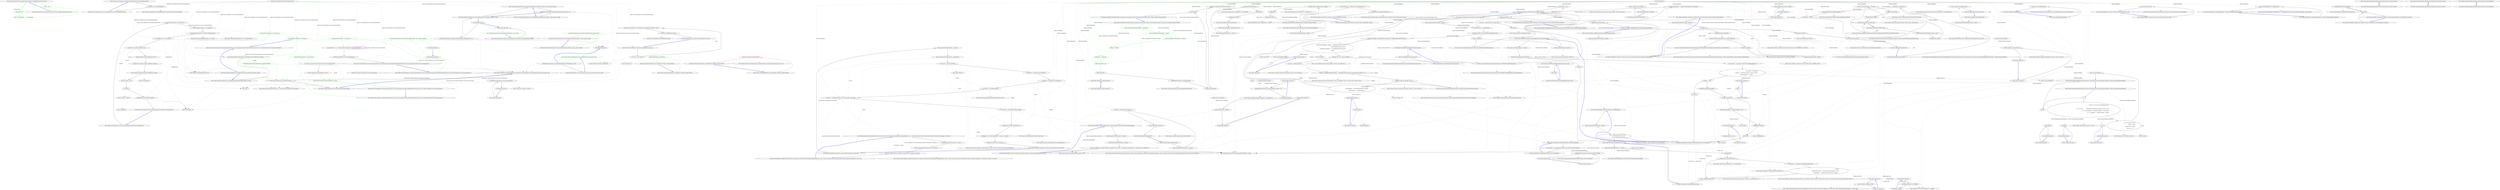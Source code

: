digraph  {
m0_0 [label="Entry Ninject.Infrastructure.Language.ExtensionsForType.GetAllBaseTypes(System.Type)", span="37-37", cluster="Ninject.Infrastructure.Language.ExtensionsForType.GetAllBaseTypes(System.Type)", file="ConstructorArgumentInBindingConfigurationBuilderTest.cs"];
m0_1 [label="type != null", span="39-39", cluster="Ninject.Infrastructure.Language.ExtensionsForType.GetAllBaseTypes(System.Type)", color=green, community=0, file="ConstructorArgumentInBindingConfigurationBuilderTest.cs"];
m0_3 [label="type = type.BaseType", span="42-42", cluster="Ninject.Infrastructure.Language.ExtensionsForType.GetAllBaseTypes(System.Type)", color=green, community=0, file="ConstructorArgumentInBindingConfigurationBuilderTest.cs"];
m0_2 [label="yield return type;", span="41-41", cluster="Ninject.Infrastructure.Language.ExtensionsForType.GetAllBaseTypes(System.Type)", color=green, community=0, file="ConstructorArgumentInBindingConfigurationBuilderTest.cs"];
m0_4 [label="Exit Ninject.Infrastructure.Language.ExtensionsForType.GetAllBaseTypes(System.Type)", span="37-37", cluster="Ninject.Infrastructure.Language.ExtensionsForType.GetAllBaseTypes(System.Type)", file="ConstructorArgumentInBindingConfigurationBuilderTest.cs"];
m1_0 [label="Entry Ninject.Tests.Integration.ConstructorArgumentTests.ConstructorArgumentTests()", span="37-37", cluster="Ninject.Tests.Integration.ConstructorArgumentTests.ConstructorArgumentTests()", file="ConstructorArgumentTests.cs"];
m1_1 [label="this.kernel = new StandardKernel()", span="39-39", cluster="Ninject.Tests.Integration.ConstructorArgumentTests.ConstructorArgumentTests()", file="ConstructorArgumentTests.cs"];
m1_2 [label="Exit Ninject.Tests.Integration.ConstructorArgumentTests.ConstructorArgumentTests()", span="37-37", cluster="Ninject.Tests.Integration.ConstructorArgumentTests.ConstructorArgumentTests()", file="ConstructorArgumentTests.cs"];
m1_17 [label="Entry lambda expression", span="59-59", cluster="lambda expression", file="ConstructorArgumentTests.cs"];
m1_24 [label="Entry Ninject.Parameters.WeakConstructorArgument.WeakConstructorArgument(string, object)", span="43-43", cluster="Ninject.Parameters.WeakConstructorArgument.WeakConstructorArgument(string, object)", file="ConstructorArgumentTests.cs"];
m1_25 [label="Entry lambda expression", span="61-61", cluster="lambda expression", file="ConstructorArgumentTests.cs"];
m1_26 [label="new TypeMatchingConstructorArgument(typeof(IWeapon), new Sword())", span="61-61", cluster="lambda expression", file="ConstructorArgumentTests.cs", color=green, community=0];
m1_40 [label="Entry Ninject.Syntax.BindingRoot.Bind<T>()", span="49-49", cluster="Ninject.Syntax.BindingRoot.Bind<T>()", file="ConstructorArgumentTests.cs"];
m1_29 [label="Exit Ninject.ModuleLoadExtensions.AutoLoadModulesRecursively(Ninject.IKernel, string)", span="108-108", cluster="Ninject.ModuleLoadExtensions.AutoLoadModulesRecursively(Ninject.IKernel, string)", file="ConstructorArgumentTests.cs"];
m1_30 [label="Entry Ninject.ModuleLoadExtensions.AutoLoadModulesRecursively(Ninject.IKernel, string, params string[])", span="120-120", cluster="Ninject.ModuleLoadExtensions.AutoLoadModulesRecursively(Ninject.IKernel, string, params string[])", file="ConstructorArgumentTests.cs"];
m1_31 [label="GetModuleLoader(kernel).ScanAndLoadModules(path, patterns, true)", span="122-122", cluster="Ninject.ModuleLoadExtensions.AutoLoadModulesRecursively(Ninject.IKernel, string, params string[])", file="ConstructorArgumentTests.cs"];
m1_32 [label="Exit Ninject.ModuleLoadExtensions.AutoLoadModulesRecursively(Ninject.IKernel, string, params string[])", span="120-120", cluster="Ninject.ModuleLoadExtensions.AutoLoadModulesRecursively(Ninject.IKernel, string, params string[])", file="ConstructorArgumentTests.cs"];
m1_33 [label="Entry Ninject.Tests.Integration.ConstructorArgumentTests.ConstructorArgumentsArePassedToFirstLevel(System.Func<bool, Ninject.Parameters.IConstructorArgument>)", span="73-73", cluster="Ninject.Tests.Integration.ConstructorArgumentTests.ConstructorArgumentsArePassedToFirstLevel(System.Func<bool, Ninject.Parameters.IConstructorArgument>)", file="ConstructorArgumentTests.cs"];
m1_34 [label="this.kernel.Bind<IWarrior>().To<Samurai>()", span="75-75", cluster="Ninject.Tests.Integration.ConstructorArgumentTests.ConstructorArgumentsArePassedToFirstLevel(System.Func<bool, Ninject.Parameters.IConstructorArgument>)", file="ConstructorArgumentTests.cs", color=green, community=0];
m1_35 [label="this.kernel.Bind<IWeapon>().To<Dagger>()", span="76-76", cluster="Ninject.Tests.Integration.ConstructorArgumentTests.ConstructorArgumentsArePassedToFirstLevel(System.Func<bool, Ninject.Parameters.IConstructorArgument>)", file="ConstructorArgumentTests.cs", color=green, community=0];
m1_44 [label="Entry Unk.Should", span="", cluster="Unk.Should", file="ConstructorArgumentTests.cs"];
m1_41 [label="return kernel.Components.Get<IModuleLoader>();", span="147-147", cluster="Ninject.ModuleLoadExtensions.GetModuleLoader(Ninject.IKernel)", file="ConstructorArgumentTests.cs"];
m1_45 [label="Entry Unk.>", span="", cluster="Unk.>", file="ConstructorArgumentTests.cs"];
m1_12 [label="Entry Ninject.Parameters.WeakConstructorArgument.WeakConstructorArgument(string, object, bool)", span="54-54", cluster="Ninject.Parameters.WeakConstructorArgument.WeakConstructorArgument(string, object, bool)", file="ConstructorArgumentTests.cs"];
m1_76 [label="Entry Ninject.Tests.Integration.ConstructorArgumentTests.Process()", span="130-130", cluster="Ninject.Tests.Integration.ConstructorArgumentTests.Process()", file="ConstructorArgumentTests.cs"];
m1_80 [label="var sword = new Sword()", span="132-132", cluster="Ninject.Tests.Integration.ConstructorArgumentTests.Process()", file="ConstructorArgumentTests.cs"];
m1_81 [label="this.kernel.Get<Barracks>(new WeakConstructorArgument(''weapon'', sword))", span="133-133", cluster="Ninject.Tests.Integration.ConstructorArgumentTests.Process()", file="ConstructorArgumentTests.cs"];
m1_82 [label="return new WeakReference(sword);", span="134-134", cluster="Ninject.Tests.Integration.ConstructorArgumentTests.Process()", file="ConstructorArgumentTests.cs"];
m1_83 [label="Exit Ninject.Tests.Integration.ConstructorArgumentTests.Process()", span="130-130", cluster="Ninject.Tests.Integration.ConstructorArgumentTests.Process()", file="ConstructorArgumentTests.cs"];
m1_42 [label="Exit Ninject.ModuleLoadExtensions.GetModuleLoader(Ninject.IKernel)", span="145-145", cluster="Ninject.ModuleLoadExtensions.GetModuleLoader(Ninject.IKernel)", file="ConstructorArgumentTests.cs"];
m1_43 [label="Entry Ninject.Syntax.IResolutionRoot.Get<T>(params Ninject.Parameters.IParameter[])", span="34-34", cluster="Ninject.Syntax.IResolutionRoot.Get<T>(params Ninject.Parameters.IParameter[])", file="ConstructorArgumentTests.cs"];
m1_28 [label="GetModuleLoader(kernel).ScanAndLoadModules(path, DefaultPatterns, true)", span="110-110", cluster="Ninject.ModuleLoadExtensions.AutoLoadModulesRecursively(Ninject.IKernel, string)", file="ConstructorArgumentTests.cs"];
m1_75 [label="Entry Ninject.Syntax.IBindingInSyntax<T>.InSingletonScope()", span="40-40", cluster="Ninject.Syntax.IBindingInSyntax<T>.InSingletonScope()", file="ConstructorArgumentTests.cs"];
m1_8 [label="Entry Ninject.Tests.Fakes.Sword.Sword()", span="4-4", cluster="Ninject.Tests.Fakes.Sword.Sword()", file="ConstructorArgumentTests.cs"];
m1_46 [label="Entry Ninject.Tests.Integration.ConstructorArgumentTests.ConstructorArgumentsAreNotInheritedIfNotSpecified(System.Func<Ninject.Parameters.IConstructorArgument>)", span="86-86", cluster="Ninject.Tests.Integration.ConstructorArgumentTests.ConstructorArgumentsAreNotInheritedIfNotSpecified(System.Func<Ninject.Parameters.IConstructorArgument>)", file="ConstructorArgumentTests.cs"];
m1_47 [label="this.kernel.Bind<IWarrior>().To<Samurai>()", span="88-88", cluster="Ninject.Tests.Integration.ConstructorArgumentTests.ConstructorArgumentsAreNotInheritedIfNotSpecified(System.Func<Ninject.Parameters.IConstructorArgument>)", color=green, community=0, file="ConstructorArgumentTests.cs"];
m1_48 [label="Action getAction = () => this.kernel.Get<Barracks>(constructorArgument())", span="90-90", cluster="Ninject.Tests.Integration.ConstructorArgumentTests.ConstructorArgumentsAreNotInheritedIfNotSpecified(System.Func<Ninject.Parameters.IConstructorArgument>)", file="ConstructorArgumentTests.cs"];
m1_49 [label="getAction.ShouldThrow<ActivationException>()", span="92-92", cluster="Ninject.Tests.Integration.ConstructorArgumentTests.ConstructorArgumentsAreNotInheritedIfNotSpecified(System.Func<Ninject.Parameters.IConstructorArgument>)", file="ConstructorArgumentTests.cs"];
m1_50 [label="Exit Ninject.Tests.Integration.ConstructorArgumentTests.ConstructorArgumentsAreNotInheritedIfNotSpecified(System.Func<Ninject.Parameters.IConstructorArgument>)", span="86-86", cluster="Ninject.Tests.Integration.ConstructorArgumentTests.ConstructorArgumentsAreNotInheritedIfNotSpecified(System.Func<Ninject.Parameters.IConstructorArgument>)", file="ConstructorArgumentTests.cs"];
m1_7 [label="Entry TModule.cstr", span="", cluster="TModule.cstr", file="ConstructorArgumentTests.cs"];
m1_36 [label="Entry Ninject.Modules.IModuleLoader.LoadModules(System.Reflection.Assembly)", span="34-34", cluster="Ninject.Modules.IModuleLoader.LoadModules(System.Reflection.Assembly)", file="ConstructorArgumentTests.cs"];
m1_38 [label="GetModuleLoader(kernel).LoadModules(assemblyOrFileName)", span="142-142", cluster="Ninject.ModuleLoadExtensions.LoadModulesFromAssembly(Ninject.IKernel, string)", color=green, community=0, file="ConstructorArgumentTests.cs"];
m1_37 [label="Entry Ninject.ModuleLoadExtensions.LoadModulesFromAssembly(Ninject.IKernel, string)", span="140-140", cluster="Ninject.ModuleLoadExtensions.LoadModulesFromAssembly(Ninject.IKernel, string)", file="ConstructorArgumentTests.cs"];
m1_39 [label="Exit Ninject.ModuleLoadExtensions.LoadModulesFromAssembly(Ninject.IKernel, string)", span="140-140", cluster="Ninject.ModuleLoadExtensions.LoadModulesFromAssembly(Ninject.IKernel, string)", file="ConstructorArgumentTests.cs"];
m1_13 [label="Entry lambda expression", span="49-49", cluster="lambda expression", file="ConstructorArgumentTests.cs"];
m1_14 [label="new TypeMatchingConstructorArgument(typeof(IWeapon), new Sword(), inherited)", span="49-49", cluster="lambda expression", file="ConstructorArgumentTests.cs", color=green, community=0];
m1_15 [label="Exit lambda expression", span="49-49", cluster="lambda expression", file="ConstructorArgumentTests.cs"];
m1_54 [label="Entry System.Func<TResult>.Invoke()", span="0-0", cluster="System.Func<TResult>.Invoke()", file="ConstructorArgumentTests.cs"];
m1_79 [label="Entry Unk.BeFalse", span="", cluster="Unk.BeFalse", file="ConstructorArgumentTests.cs"];
m1_3 [label="Entry Ninject.StandardKernel.StandardKernel(params Ninject.Modules.INinjectModule[])", span="45-45", cluster="Ninject.StandardKernel.StandardKernel(params Ninject.Modules.INinjectModule[])", file="ConstructorArgumentTests.cs"];
m1_61 [label="Entry Ninject.Tests.Integration.ConstructorArgumentTests.WeakConstructorArgument()", span="109-109", cluster="Ninject.Tests.Integration.ConstructorArgumentTests.WeakConstructorArgument()", file="ConstructorArgumentTests.cs"];
m1_62 [label="this.kernel.Bind<IWarrior>().To<Samurai>()", span="111-111", cluster="Ninject.Tests.Integration.ConstructorArgumentTests.WeakConstructorArgument()", file="ConstructorArgumentTests.cs"];
m1_63 [label="this.kernel.Bind<IWeapon>().To<Dagger>()", span="112-112", cluster="Ninject.Tests.Integration.ConstructorArgumentTests.WeakConstructorArgument()", file="ConstructorArgumentTests.cs"];
m1_64 [label="this.kernel.Bind<Barracks>().ToSelf().InSingletonScope()", span="113-113", cluster="Ninject.Tests.Integration.ConstructorArgumentTests.WeakConstructorArgument()", file="ConstructorArgumentTests.cs"];
m1_65 [label="var weakReference = this.Process()", span="115-115", cluster="Ninject.Tests.Integration.ConstructorArgumentTests.WeakConstructorArgument()", file="ConstructorArgumentTests.cs"];
m1_66 [label="var baracks = this.kernel.Get<Barracks>()", span="117-117", cluster="Ninject.Tests.Integration.ConstructorArgumentTests.WeakConstructorArgument()", file="ConstructorArgumentTests.cs"];
m1_69 [label="baracks.Weapon.Should().BeSameAs(weakReference.Target)", span="121-121", cluster="Ninject.Tests.Integration.ConstructorArgumentTests.WeakConstructorArgument()", file="ConstructorArgumentTests.cs"];
m1_72 [label="weakReference.IsAlive.Should().BeFalse()", span="126-126", cluster="Ninject.Tests.Integration.ConstructorArgumentTests.WeakConstructorArgument()", file="ConstructorArgumentTests.cs"];
m1_67 [label="baracks.Weapon.Should().BeOfType<Sword>()", span="119-119", cluster="Ninject.Tests.Integration.ConstructorArgumentTests.WeakConstructorArgument()", file="ConstructorArgumentTests.cs"];
m1_68 [label="baracks.Warrior.Weapon.Should().BeOfType<Dagger>()", span="120-120", cluster="Ninject.Tests.Integration.ConstructorArgumentTests.WeakConstructorArgument()", file="ConstructorArgumentTests.cs"];
m1_70 [label="baracks.Weapon = null", span="122-122", cluster="Ninject.Tests.Integration.ConstructorArgumentTests.WeakConstructorArgument()", file="ConstructorArgumentTests.cs"];
m1_71 [label="GC.Collect()", span="124-124", cluster="Ninject.Tests.Integration.ConstructorArgumentTests.WeakConstructorArgument()", file="ConstructorArgumentTests.cs"];
m1_73 [label="Exit Ninject.Tests.Integration.ConstructorArgumentTests.WeakConstructorArgument()", span="109-109", cluster="Ninject.Tests.Integration.ConstructorArgumentTests.WeakConstructorArgument()", file="ConstructorArgumentTests.cs"];
m1_55 [label="Entry Ninject.Tests.Integration.ConstructorArgumentTests.ConstructorArgumentsAreInheritedIfSpecified(System.Func<bool, Ninject.Parameters.IConstructorArgument>)", span="97-97", cluster="Ninject.Tests.Integration.ConstructorArgumentTests.ConstructorArgumentsAreInheritedIfSpecified(System.Func<bool, Ninject.Parameters.IConstructorArgument>)", file="ConstructorArgumentTests.cs"];
m1_56 [label="this.kernel.Bind<IWarrior>().To<Samurai>()", span="99-99", cluster="Ninject.Tests.Integration.ConstructorArgumentTests.ConstructorArgumentsAreInheritedIfSpecified(System.Func<bool, Ninject.Parameters.IConstructorArgument>)", color=green, community=0, file="ConstructorArgumentTests.cs"];
m1_57 [label="var baracks = this.kernel.Get<Barracks>(constructorArgument(true))", span="101-101", cluster="Ninject.Tests.Integration.ConstructorArgumentTests.ConstructorArgumentsAreInheritedIfSpecified(System.Func<bool, Ninject.Parameters.IConstructorArgument>)", file="ConstructorArgumentTests.cs"];
m1_59 [label="baracks.Warrior.Weapon.Should().BeOfType<Sword>()", span="104-104", cluster="Ninject.Tests.Integration.ConstructorArgumentTests.ConstructorArgumentsAreInheritedIfSpecified(System.Func<bool, Ninject.Parameters.IConstructorArgument>)", color=green, community=0, file="ConstructorArgumentTests.cs"];
m1_58 [label="baracks.Weapon.Should().BeOfType<Sword>()", span="103-103", cluster="Ninject.Tests.Integration.ConstructorArgumentTests.ConstructorArgumentsAreInheritedIfSpecified(System.Func<bool, Ninject.Parameters.IConstructorArgument>)", file="ConstructorArgumentTests.cs"];
m1_60 [label="Exit Ninject.Tests.Integration.ConstructorArgumentTests.ConstructorArgumentsAreInheritedIfSpecified(System.Func<bool, Ninject.Parameters.IConstructorArgument>)", span="97-97", cluster="Ninject.Tests.Integration.ConstructorArgumentTests.ConstructorArgumentsAreInheritedIfSpecified(System.Func<bool, Ninject.Parameters.IConstructorArgument>)", file="ConstructorArgumentTests.cs"];
m1_27 [label="Exit lambda expression", span="61-61", cluster="lambda expression", file="ConstructorArgumentTests.cs"];
m1_77 [label="Entry Unk.BeSameAs", span="", cluster="Unk.BeSameAs", file="ConstructorArgumentTests.cs"];
m1_51 [label="Entry lambda expression", span="90-90", cluster="lambda expression", file="ConstructorArgumentTests.cs"];
m1_5 [label="kernel.LoadModule(new TModule())", span="49-49", cluster="Ninject.ModuleLoadExtensions.LoadModule<TModule>(Ninject.IKernel)", color=green, community=0, file="ConstructorArgumentTests.cs"];
m1_4 [label="Entry Ninject.ModuleLoadExtensions.LoadModule<TModule>(Ninject.IKernel)", span="46-46", cluster="Ninject.ModuleLoadExtensions.LoadModule<TModule>(Ninject.IKernel)", file="ConstructorArgumentTests.cs"];
m1_6 [label="Exit Ninject.ModuleLoadExtensions.LoadModule<TModule>(Ninject.IKernel)", span="46-46", cluster="Ninject.ModuleLoadExtensions.LoadModule<TModule>(Ninject.IKernel)", file="ConstructorArgumentTests.cs"];
m1_10 [label="kernel.UnloadModule(typeof(TModule))", span="59-59", cluster="Ninject.ModuleLoadExtensions.UnloadModule<TModule>(Ninject.IKernel)", color=red, community=0, file="ConstructorArgumentTests.cs"];
m1_9 [label="Entry Ninject.ModuleLoadExtensions.UnloadModule<TModule>(Ninject.IKernel)", span="56-56", cluster="Ninject.ModuleLoadExtensions.UnloadModule<TModule>(Ninject.IKernel)", file="ConstructorArgumentTests.cs"];
m1_11 [label="Exit Ninject.ModuleLoadExtensions.UnloadModule<TModule>(Ninject.IKernel)", span="56-56", cluster="Ninject.ModuleLoadExtensions.UnloadModule<TModule>(Ninject.IKernel)", file="ConstructorArgumentTests.cs"];
m1_18 [label="Entry Ninject.ModuleLoadExtensions.AutoLoadModules(Ninject.IKernel, string)", span="75-75", cluster="Ninject.ModuleLoadExtensions.AutoLoadModules(Ninject.IKernel, string)", color=green, community=0, file="ConstructorArgumentTests.cs"];
m1_19 [label="GetModuleLoader(kernel).ScanAndLoadModules(path, DefaultPatterns, false)", span="77-77", cluster="Ninject.ModuleLoadExtensions.AutoLoadModules(Ninject.IKernel, string)", file="ConstructorArgumentTests.cs"];
m1_22 [label="GetModuleLoader(kernel).ScanAndLoadModules(path, patterns, false)", span="89-89", cluster="Ninject.ModuleLoadExtensions.AutoLoadModules(Ninject.IKernel, string, params string[])", color=green, community=0, file="ConstructorArgumentTests.cs"];
m1_21 [label="Entry Ninject.ModuleLoadExtensions.AutoLoadModules(Ninject.IKernel, string, params string[])", span="87-87", cluster="Ninject.ModuleLoadExtensions.AutoLoadModules(Ninject.IKernel, string, params string[])", file="ConstructorArgumentTests.cs"];
m1_23 [label="Exit Ninject.ModuleLoadExtensions.AutoLoadModules(Ninject.IKernel, string, params string[])", span="87-87", cluster="Ninject.ModuleLoadExtensions.AutoLoadModules(Ninject.IKernel, string, params string[])", file="ConstructorArgumentTests.cs"];
m1_52 [label="this.kernel.Get<Barracks>(constructorArgument())", span="90-90", cluster="lambda expression", file="ConstructorArgumentTests.cs"];
m1_53 [label="Exit lambda expression", span="90-90", cluster="lambda expression", file="ConstructorArgumentTests.cs"];
m1_16 [label="Entry Ninject.Parameters.TypeMatchingConstructorArgument.TypeMatchingConstructorArgument(System.Type, object, bool)", span="50-50", cluster="Ninject.Parameters.TypeMatchingConstructorArgument.TypeMatchingConstructorArgument(System.Type, object, bool)", file="ConstructorArgumentTests.cs"];
m1_78 [label="Entry System.GC.Collect()", span="0-0", cluster="System.GC.Collect()", file="ConstructorArgumentTests.cs"];
m1_74 [label="Entry Ninject.Syntax.IBindingToSyntax<T1>.ToSelf()", span="41-41", cluster="Ninject.Syntax.IBindingToSyntax<T1>.ToSelf()", file="ConstructorArgumentTests.cs"];
m1_84 [label="Entry System.WeakReference.WeakReference(object)", span="0-0", cluster="System.WeakReference.WeakReference(object)", file="ConstructorArgumentTests.cs"];
m1_20 [label="Entry Ninject.Parameters.ConstructorArgument.ConstructorArgument(string, object)", span="40-40", cluster="Ninject.Parameters.ConstructorArgument.ConstructorArgument(string, object)", file="ConstructorArgumentTests.cs"];
m1_85 [label="Ninject.Tests.Integration.ConstructorArgumentTests", span="", file="ConstructorArgumentTests.cs"];
m1_86 [label="System.Func<Ninject.Parameters.IConstructorArgument>", span="", file="ConstructorArgumentTests.cs"];
m2_59 [label="Entry Ninject.Infrastructure.Multimap<K, V>.Add(K, V)", span="64-64", cluster="Ninject.Infrastructure.Multimap<K, V>.Add(K, V)", file="IBindingWithSyntax.cs"];
m2_279 [label="Entry System.Collections.Generic.List<T>.List()", span="0-0", cluster="System.Collections.Generic.List<T>.List()", file="IBindingWithSyntax.cs"];
m2_110 [label="Entry Ninject.KernelBase.Inject(object, params Ninject.Parameters.IParameter[])", span="264-264", cluster="Ninject.KernelBase.Inject(object, params Ninject.Parameters.IParameter[])", file="IBindingWithSyntax.cs"];
m2_111 [label="Ensure.ArgumentNotNull(instance, ''instance'')", span="266-266", cluster="Ninject.KernelBase.Inject(object, params Ninject.Parameters.IParameter[])", file="IBindingWithSyntax.cs"];
m2_112 [label="Ensure.ArgumentNotNull(parameters, ''parameters'')", span="267-267", cluster="Ninject.KernelBase.Inject(object, params Ninject.Parameters.IParameter[])", file="IBindingWithSyntax.cs"];
m2_114 [label="var planner = Components.Get<IPlanner>()", span="271-271", cluster="Ninject.KernelBase.Inject(object, params Ninject.Parameters.IParameter[])", file="IBindingWithSyntax.cs"];
m2_115 [label="var pipeline = Components.Get<IPipeline>()", span="272-272", cluster="Ninject.KernelBase.Inject(object, params Ninject.Parameters.IParameter[])", file="IBindingWithSyntax.cs"];
m2_117 [label="var request = CreateRequest(service, null, parameters, false, false)", span="275-275", cluster="Ninject.KernelBase.Inject(object, params Ninject.Parameters.IParameter[])", file="IBindingWithSyntax.cs"];
m2_118 [label="var context = CreateContext(request, binding)", span="276-276", cluster="Ninject.KernelBase.Inject(object, params Ninject.Parameters.IParameter[])", file="IBindingWithSyntax.cs"];
m2_113 [label="Type service = instance.GetType()", span="269-269", cluster="Ninject.KernelBase.Inject(object, params Ninject.Parameters.IParameter[])", file="IBindingWithSyntax.cs"];
m2_119 [label="context.Plan = planner.GetPlan(service)", span="278-278", cluster="Ninject.KernelBase.Inject(object, params Ninject.Parameters.IParameter[])", file="IBindingWithSyntax.cs"];
m2_116 [label="var binding = new Binding(service)", span="274-274", cluster="Ninject.KernelBase.Inject(object, params Ninject.Parameters.IParameter[])", file="IBindingWithSyntax.cs"];
m2_121 [label="pipeline.Activate(context, reference)", span="281-281", cluster="Ninject.KernelBase.Inject(object, params Ninject.Parameters.IParameter[])", file="IBindingWithSyntax.cs"];
m2_120 [label="var reference = new InstanceReference { Instance = instance }", span="280-280", cluster="Ninject.KernelBase.Inject(object, params Ninject.Parameters.IParameter[])", file="IBindingWithSyntax.cs"];
m2_122 [label="Exit Ninject.KernelBase.Inject(object, params Ninject.Parameters.IParameter[])", span="264-264", cluster="Ninject.KernelBase.Inject(object, params Ninject.Parameters.IParameter[])", file="IBindingWithSyntax.cs"];
m2_6 [label="Entry Ninject.KernelBase.KernelBase(Ninject.Components.IComponentContainer, Ninject.INinjectSettings, params Ninject.Modules.INinjectModule[])", span="82-82", cluster="Ninject.KernelBase.KernelBase(Ninject.Components.IComponentContainer, Ninject.INinjectSettings, params Ninject.Modules.INinjectModule[])", file="IBindingWithSyntax.cs"];
m2_7 [label="Ensure.ArgumentNotNull(components, ''components'')", span="84-84", cluster="Ninject.KernelBase.KernelBase(Ninject.Components.IComponentContainer, Ninject.INinjectSettings, params Ninject.Modules.INinjectModule[])", color=green, community=0, file="IBindingWithSyntax.cs"];
m2_8 [label="Ensure.ArgumentNotNull(settings, ''settings'')", span="85-85", cluster="Ninject.KernelBase.KernelBase(Ninject.Components.IComponentContainer, Ninject.INinjectSettings, params Ninject.Modules.INinjectModule[])", color=green, community=0, file="IBindingWithSyntax.cs"];
m2_9 [label="Ensure.ArgumentNotNull(modules, ''modules'')", span="86-86", cluster="Ninject.KernelBase.KernelBase(Ninject.Components.IComponentContainer, Ninject.INinjectSettings, params Ninject.Modules.INinjectModule[])", color=green, community=0, file="IBindingWithSyntax.cs"];
m2_10 [label="Settings = settings", span="88-88", cluster="Ninject.KernelBase.KernelBase(Ninject.Components.IComponentContainer, Ninject.INinjectSettings, params Ninject.Modules.INinjectModule[])", color=green, community=0, file="IBindingWithSyntax.cs"];
m2_11 [label="Components = components", span="90-90", cluster="Ninject.KernelBase.KernelBase(Ninject.Components.IComponentContainer, Ninject.INinjectSettings, params Ninject.Modules.INinjectModule[])", color=green, community=0, file="IBindingWithSyntax.cs"];
m2_12 [label="components.Kernel = this", span="91-91", cluster="Ninject.KernelBase.KernelBase(Ninject.Components.IComponentContainer, Ninject.INinjectSettings, params Ninject.Modules.INinjectModule[])", color=green, community=0, file="IBindingWithSyntax.cs"];
m2_13 [label="AddComponents()", span="93-93", cluster="Ninject.KernelBase.KernelBase(Ninject.Components.IComponentContainer, Ninject.INinjectSettings, params Ninject.Modules.INinjectModule[])", file="IBindingWithSyntax.cs"];
m2_17 [label="Load(modules)", span="104-104", cluster="Ninject.KernelBase.KernelBase(Ninject.Components.IComponentContainer, Ninject.INinjectSettings, params Ninject.Modules.INinjectModule[])", file="IBindingWithSyntax.cs"];
m2_14 [label="OnePerRequestModule.StartManaging(this)", span="96-96", cluster="Ninject.KernelBase.KernelBase(Ninject.Components.IComponentContainer, Ninject.INinjectSettings, params Ninject.Modules.INinjectModule[])", file="IBindingWithSyntax.cs"];
m2_15 [label="Settings.LoadExtensions", span="100-100", cluster="Ninject.KernelBase.KernelBase(Ninject.Components.IComponentContainer, Ninject.INinjectSettings, params Ninject.Modules.INinjectModule[])", file="IBindingWithSyntax.cs"];
m2_16 [label="Load(new[] { Settings.ExtensionSearchPattern })", span="101-101", cluster="Ninject.KernelBase.KernelBase(Ninject.Components.IComponentContainer, Ninject.INinjectSettings, params Ninject.Modules.INinjectModule[])", file="IBindingWithSyntax.cs"];
m2_18 [label="Exit Ninject.KernelBase.KernelBase(Ninject.Components.IComponentContainer, Ninject.INinjectSettings, params Ninject.Modules.INinjectModule[])", span="82-82", cluster="Ninject.KernelBase.KernelBase(Ninject.Components.IComponentContainer, Ninject.INinjectSettings, params Ninject.Modules.INinjectModule[])", file="IBindingWithSyntax.cs"];
m2_123 [label="Entry object.GetType()", span="0-0", cluster="object.GetType()", file="IBindingWithSyntax.cs"];
m2_198 [label="Entry Ninject.Activation.IRequest.Matches(Ninject.Planning.Bindings.IBinding)", span="80-80", cluster="Ninject.Activation.IRequest.Matches(Ninject.Planning.Bindings.IBinding)", file="IBindingWithSyntax.cs"];
m2_163 [label="Entry Ninject.ActivationException.ActivationException(string)", span="35-35", cluster="Ninject.ActivationException.ActivationException(string)", file="IBindingWithSyntax.cs"];
m2_143 [label="Entry Ninject.KernelBase.Resolve(Ninject.Activation.IRequest)", span="314-314", cluster="Ninject.KernelBase.Resolve(Ninject.Activation.IRequest)", file="IBindingWithSyntax.cs"];
m2_144 [label="Ensure.ArgumentNotNull(request, ''request'')", span="316-316", cluster="Ninject.KernelBase.Resolve(Ninject.Activation.IRequest)", file="IBindingWithSyntax.cs"];
m2_146 [label="return new[] { this };", span="319-319", cluster="Ninject.KernelBase.Resolve(Ninject.Activation.IRequest)", file="IBindingWithSyntax.cs"];
m2_147 [label="!CanResolve(request) && !HandleMissingBinding(request)", span="321-321", cluster="Ninject.KernelBase.Resolve(Ninject.Activation.IRequest)", file="IBindingWithSyntax.cs"];
m2_151 [label="IComparer<IBinding> bindingPrecedenceComparer = GetBindingPrecedenceComparer()", span="328-328", cluster="Ninject.KernelBase.Resolve(Ninject.Activation.IRequest)", file="IBindingWithSyntax.cs"];
m2_152 [label="IEnumerable<IBinding> bindings = GetBindings(request.Service)\r\n				.Where(SatifiesRequest(request))\r\n				.OrderByDescending(b => b, bindingPrecedenceComparer)\r\n				.ToList()", span="329-332", cluster="Ninject.KernelBase.Resolve(Ninject.Activation.IRequest)", file="IBindingWithSyntax.cs"];
m2_159 [label="return bindings\r\n				.Select(binding => CreateContext(request, binding))\r\n				.Select(context => context.Resolve());", span="348-350", cluster="Ninject.KernelBase.Resolve(Ninject.Activation.IRequest)", file="IBindingWithSyntax.cs"];
m2_145 [label="request.Service == typeof(IKernel)", span="318-318", cluster="Ninject.KernelBase.Resolve(Ninject.Activation.IRequest)", file="IBindingWithSyntax.cs"];
m2_148 [label="request.IsOptional", span="323-323", cluster="Ninject.KernelBase.Resolve(Ninject.Activation.IRequest)", file="IBindingWithSyntax.cs"];
m2_156 [label="bindings = bindings.TakeWhile(binding => bindingPrecedenceComparer.Compare(binding, model) == 0)", span="340-340", cluster="Ninject.KernelBase.Resolve(Ninject.Activation.IRequest)", file="IBindingWithSyntax.cs"];
m2_153 [label="!bindings.Any() && !request.IsOptional", span="334-334", cluster="Ninject.KernelBase.Resolve(Ninject.Activation.IRequest)", file="IBindingWithSyntax.cs"];
m2_155 [label="var model = bindings.First()", span="339-339", cluster="Ninject.KernelBase.Resolve(Ninject.Activation.IRequest)", file="IBindingWithSyntax.cs"];
m2_157 [label="request.IsUnique && bindings.Count() > 1", span="342-342", cluster="Ninject.KernelBase.Resolve(Ninject.Activation.IRequest)", file="IBindingWithSyntax.cs"];
m2_150 [label="throw new ActivationException(ExceptionFormatter.CouldNotResolveBinding(request));", span="325-325", cluster="Ninject.KernelBase.Resolve(Ninject.Activation.IRequest)", file="IBindingWithSyntax.cs"];
m2_154 [label="throw new ActivationException(ExceptionFormatter.CouldNotResolveBinding(request));", span="336-336", cluster="Ninject.KernelBase.Resolve(Ninject.Activation.IRequest)", file="IBindingWithSyntax.cs"];
m2_158 [label="throw new ActivationException(ExceptionFormatter.CouldNotUniquelyResolveBinding(request));", span="344-344", cluster="Ninject.KernelBase.Resolve(Ninject.Activation.IRequest)", file="IBindingWithSyntax.cs"];
m2_149 [label="return Enumerable.Empty<object>();", span="324-324", cluster="Ninject.KernelBase.Resolve(Ninject.Activation.IRequest)", file="IBindingWithSyntax.cs"];
m2_160 [label="Exit Ninject.KernelBase.Resolve(Ninject.Activation.IRequest)", span="314-314", cluster="Ninject.KernelBase.Resolve(Ninject.Activation.IRequest)", file="IBindingWithSyntax.cs"];
m2_126 [label="Entry Ninject.KernelBase.CreateContext(Ninject.Activation.IRequest, Ninject.Planning.Bindings.IBinding)", span="508-508", cluster="Ninject.KernelBase.CreateContext(Ninject.Activation.IRequest, Ninject.Planning.Bindings.IBinding)", file="IBindingWithSyntax.cs"];
m2_263 [label="Ensure.ArgumentNotNull(request, ''request'')", span="510-510", cluster="Ninject.KernelBase.CreateContext(Ninject.Activation.IRequest, Ninject.Planning.Bindings.IBinding)", file="IBindingWithSyntax.cs"];
m2_264 [label="Ensure.ArgumentNotNull(binding, ''binding'')", span="511-511", cluster="Ninject.KernelBase.CreateContext(Ninject.Activation.IRequest, Ninject.Planning.Bindings.IBinding)", file="IBindingWithSyntax.cs"];
m2_265 [label="return new Context(this, request, binding, Components.Get<ICache>(), Components.Get<IPlanner>(), Components.Get<IPipeline>());", span="513-513", cluster="Ninject.KernelBase.CreateContext(Ninject.Activation.IRequest, Ninject.Planning.Bindings.IBinding)", file="IBindingWithSyntax.cs"];
m2_266 [label="Exit Ninject.KernelBase.CreateContext(Ninject.Activation.IRequest, Ninject.Planning.Bindings.IBinding)", span="508-508", cluster="Ninject.KernelBase.CreateContext(Ninject.Activation.IRequest, Ninject.Planning.Bindings.IBinding)", file="IBindingWithSyntax.cs"];
m2_67 [label="Entry Ninject.KernelBase.HasModule(string)", span="183-183", cluster="Ninject.KernelBase.HasModule(string)", file="IBindingWithSyntax.cs"];
m2_69 [label="return _modules.ContainsKey(name);", span="186-186", cluster="Ninject.KernelBase.HasModule(string)", file="IBindingWithSyntax.cs"];
m2_68 [label="Ensure.ArgumentNotNullOrEmpty(name, ''name'')", span="185-185", cluster="Ninject.KernelBase.HasModule(string)", file="IBindingWithSyntax.cs"];
m2_70 [label="Exit Ninject.KernelBase.HasModule(string)", span="183-183", cluster="Ninject.KernelBase.HasModule(string)", file="IBindingWithSyntax.cs"];
m2_188 [label="Entry Unk.Resolve", span="", cluster="Unk.Resolve", file="IBindingWithSyntax.cs"];
m2_34 [label="Entry Ninject.Components.IComponentContainer.Get<T>()", span="52-52", cluster="Ninject.Components.IComponentContainer.Get<T>()", file="IBindingWithSyntax.cs"];
m2_217 [label="Entry Ninject.Planning.Bindings.Resolvers.IBindingResolver.Resolve(Ninject.Infrastructure.Multimap<System.Type, Ninject.Planning.Bindings.IBinding>, System.Type)", span="31-31", cluster="Ninject.Planning.Bindings.Resolvers.IBindingResolver.Resolve(Ninject.Infrastructure.Multimap<System.Type, Ninject.Planning.Bindings.IBinding>, System.Type)", file="IBindingWithSyntax.cs"];
m2_213 [label="Entry System.Collections.Generic.IEnumerable<TSource>.SelectMany<TSource, TResult>(System.Func<TSource, System.Collections.Generic.IEnumerable<TResult>>)", span="0-0", cluster="System.Collections.Generic.IEnumerable<TSource>.SelectMany<TSource, TResult>(System.Func<TSource, System.Collections.Generic.IEnumerable<TResult>>)", file="IBindingWithSyntax.cs"];
m2_22 [label="Entry Ninject.KernelBase.Load(System.Collections.Generic.IEnumerable<string>)", span="224-224", cluster="Ninject.KernelBase.Load(System.Collections.Generic.IEnumerable<string>)", file="IBindingWithSyntax.cs"];
m2_90 [label="var moduleLoader = Components.Get<IModuleLoader>()", span="226-226", cluster="Ninject.KernelBase.Load(System.Collections.Generic.IEnumerable<string>)", file="IBindingWithSyntax.cs"];
m2_91 [label="moduleLoader.LoadModules(filePatterns)", span="227-227", cluster="Ninject.KernelBase.Load(System.Collections.Generic.IEnumerable<string>)", file="IBindingWithSyntax.cs"];
m2_92 [label="Exit Ninject.KernelBase.Load(System.Collections.Generic.IEnumerable<string>)", span="224-224", cluster="Ninject.KernelBase.Load(System.Collections.Generic.IEnumerable<string>)", file="IBindingWithSyntax.cs"];
m2_0 [label="Entry Ninject.Planning.Bindings.IBinding.GetProvider(Ninject.Activation.IContext)", span="80-80", cluster="Ninject.Planning.Bindings.IBinding.GetProvider(Ninject.Activation.IContext)", file="IBindingWithSyntax.cs"];
m2_1 [label="Exit Ninject.Planning.Bindings.IBinding.GetProvider(Ninject.Activation.IContext)", span="80-80", cluster="Ninject.Planning.Bindings.IBinding.GetProvider(Ninject.Activation.IContext)", file="IBindingWithSyntax.cs"];
m2_86 [label="Entry System.NotSupportedException.NotSupportedException(string)", span="0-0", cluster="System.NotSupportedException.NotSupportedException(string)", file="IBindingWithSyntax.cs"];
m2_253 [label="Entry System.Collections.Generic.IEnumerable<TSource>.ToList<TSource>()", span="0-0", cluster="System.Collections.Generic.IEnumerable<TSource>.ToList<TSource>()", file="IBindingWithSyntax.cs"];
m2_33 [label="Entry Ninject.OnePerRequestModule.StopManaging(Ninject.IKernel)", span="51-51", cluster="Ninject.OnePerRequestModule.StopManaging(Ninject.IKernel)", file="IBindingWithSyntax.cs"];
m2_140 [label="Entry Ninject.KernelBase.GetBindings(System.Type)", span="394-394", cluster="Ninject.KernelBase.GetBindings(System.Type)", file="IBindingWithSyntax.cs"];
m2_204 [label="Ensure.ArgumentNotNull(service, ''service'')", span="396-396", cluster="Ninject.KernelBase.GetBindings(System.Type)", file="IBindingWithSyntax.cs"];
m2_205 [label=_bindingCache, span="398-398", cluster="Ninject.KernelBase.GetBindings(System.Type)", file="IBindingWithSyntax.cs"];
m2_206 [label="!_bindingCache.ContainsKey(service)", span="400-400", cluster="Ninject.KernelBase.GetBindings(System.Type)", file="IBindingWithSyntax.cs"];
m2_207 [label="var resolvers = Components.GetAll<IBindingResolver>()", span="402-402", cluster="Ninject.KernelBase.GetBindings(System.Type)", file="IBindingWithSyntax.cs"];
m2_208 [label="resolvers\r\n						.SelectMany(resolver => resolver.Resolve(_bindings, service))\r\n						.Map(binding => _bindingCache.Add(service, binding))", span="404-406", cluster="Ninject.KernelBase.GetBindings(System.Type)", file="IBindingWithSyntax.cs"];
m2_209 [label="return _bindingCache[service];", span="409-409", cluster="Ninject.KernelBase.GetBindings(System.Type)", file="IBindingWithSyntax.cs"];
m2_210 [label="Exit Ninject.KernelBase.GetBindings(System.Type)", span="394-394", cluster="Ninject.KernelBase.GetBindings(System.Type)", file="IBindingWithSyntax.cs"];
m2_181 [label="Entry System.Collections.Generic.IComparer<T>.Compare(T, T)", span="0-0", cluster="System.Collections.Generic.IComparer<T>.Compare(T, T)", file="IBindingWithSyntax.cs"];
m2_2 [label="Entry Ninject.Planning.Bindings.IBinding.GetScope(Ninject.Activation.IContext)", span="87-87", cluster="Ninject.Planning.Bindings.IBinding.GetScope(Ninject.Activation.IContext)", file="IBindingWithSyntax.cs"];
m2_3 [label="Exit Ninject.Planning.Bindings.IBinding.GetScope(Ninject.Activation.IContext)", span="87-87", cluster="Ninject.Planning.Bindings.IBinding.GetScope(Ninject.Activation.IContext)", file="IBindingWithSyntax.cs"];
m2_36 [label="Entry System.IDisposable.Dispose()", span="0-0", cluster="System.IDisposable.Dispose()", file="IBindingWithSyntax.cs"];
m2_76 [label="Entry System.Collections.Generic.IEnumerable<TSource>.ToArray<TSource>()", span="0-0", cluster="System.Collections.Generic.IEnumerable<TSource>.ToArray<TSource>()", file="IBindingWithSyntax.cs"];
m2_230 [label="Entry Ninject.KernelBase.HandleMissingBinding(System.Type)", span="444-444", cluster="Ninject.KernelBase.HandleMissingBinding(System.Type)", file="IBindingWithSyntax.cs"];
m2_231 [label="return false;", span="446-446", cluster="Ninject.KernelBase.HandleMissingBinding(System.Type)", file="IBindingWithSyntax.cs"];
m2_232 [label="Exit Ninject.KernelBase.HandleMissingBinding(System.Type)", span="444-444", cluster="Ninject.KernelBase.HandleMissingBinding(System.Type)", file="IBindingWithSyntax.cs"];
m2_87 [label="Entry Ninject.Infrastructure.Introspection.ExceptionFormatter.ModuleWithSameNameIsAlreadyLoaded(Ninject.Modules.INinjectModule, Ninject.Modules.INinjectModule)", span="21-21", cluster="Ninject.Infrastructure.Introspection.ExceptionFormatter.ModuleWithSameNameIsAlreadyLoaded(Ninject.Modules.INinjectModule, Ninject.Modules.INinjectModule)", file="IBindingWithSyntax.cs"];
m2_127 [label="Entry Ninject.Planning.IPlanner.GetPlan(System.Type)", span="33-33", cluster="Ninject.Planning.IPlanner.GetPlan(System.Type)", file="IBindingWithSyntax.cs"];
m2_191 [label="Entry Ninject.KernelBase.BindingPrecedenceComparer.BindingPrecedenceComparer()", span="521-521", cluster="Ninject.KernelBase.BindingPrecedenceComparer.BindingPrecedenceComparer()", file="IBindingWithSyntax.cs"];
m2_136 [label="Entry Ninject.KernelBase.CanResolve(Ninject.Activation.IRequest)", span="301-301", cluster="Ninject.KernelBase.CanResolve(Ninject.Activation.IRequest)", file="IBindingWithSyntax.cs"];
m2_137 [label="Ensure.ArgumentNotNull(request, ''request'')", span="303-303", cluster="Ninject.KernelBase.CanResolve(Ninject.Activation.IRequest)", file="IBindingWithSyntax.cs"];
m2_138 [label="return GetBindings(request.Service)\r\n				.Any(SatifiesRequest(request));", span="304-305", cluster="Ninject.KernelBase.CanResolve(Ninject.Activation.IRequest)", file="IBindingWithSyntax.cs"];
m2_139 [label="Exit Ninject.KernelBase.CanResolve(Ninject.Activation.IRequest)", span="301-301", cluster="Ninject.KernelBase.CanResolve(Ninject.Activation.IRequest)", file="IBindingWithSyntax.cs"];
m2_73 [label="Entry Ninject.KernelBase.GetModules()", span="193-193", cluster="Ninject.KernelBase.GetModules()", file="IBindingWithSyntax.cs"];
m2_74 [label="return _modules.Values.ToArray();", span="195-195", cluster="Ninject.KernelBase.GetModules()", file="IBindingWithSyntax.cs"];
m2_75 [label="Exit Ninject.KernelBase.GetModules()", span="193-193", cluster="Ninject.KernelBase.GetModules()", file="IBindingWithSyntax.cs"];
m2_24 [label="Entry Ninject.KernelBase.Dispose(bool)", span="110-110", cluster="Ninject.KernelBase.Dispose(bool)", file="IBindingWithSyntax.cs"];
m2_25 [label="disposing && !IsDisposed", span="112-112", cluster="Ninject.KernelBase.Dispose(bool)", file="IBindingWithSyntax.cs"];
m2_26 [label="OnePerRequestModule.StopManaging(this)", span="115-115", cluster="Ninject.KernelBase.Dispose(bool)", file="IBindingWithSyntax.cs"];
m2_27 [label="Components != null", span="118-118", cluster="Ninject.KernelBase.Dispose(bool)", file="IBindingWithSyntax.cs"];
m2_28 [label="var cache = Components.Get<ICache>()", span="121-121", cluster="Ninject.KernelBase.Dispose(bool)", file="IBindingWithSyntax.cs"];
m2_30 [label="Components.Dispose()", span="124-124", cluster="Ninject.KernelBase.Dispose(bool)", file="IBindingWithSyntax.cs"];
m2_31 [label="base.Dispose(disposing)", span="128-128", cluster="Ninject.KernelBase.Dispose(bool)", file="IBindingWithSyntax.cs"];
m2_29 [label="cache.Clear()", span="122-122", cluster="Ninject.KernelBase.Dispose(bool)", file="IBindingWithSyntax.cs"];
m2_32 [label="Exit Ninject.KernelBase.Dispose(bool)", span="110-110", cluster="Ninject.KernelBase.Dispose(bool)", file="IBindingWithSyntax.cs"];
m2_50 [label="Entry Ninject.KernelBase.AddBindings(System.Collections.Generic.IEnumerable<Ninject.Planning.Bindings.IBinding>)", span="156-156", cluster="Ninject.KernelBase.AddBindings(System.Collections.Generic.IEnumerable<Ninject.Planning.Bindings.IBinding>)", file="IBindingWithSyntax.cs"];
m2_51 [label="bindings.Map(binding => _bindings.Add(binding.Service, binding))", span="158-158", cluster="Ninject.KernelBase.AddBindings(System.Collections.Generic.IEnumerable<Ninject.Planning.Bindings.IBinding>)", file="IBindingWithSyntax.cs"];
m2_52 [label=_bindingCache, span="160-160", cluster="Ninject.KernelBase.AddBindings(System.Collections.Generic.IEnumerable<Ninject.Planning.Bindings.IBinding>)", file="IBindingWithSyntax.cs"];
m2_53 [label="_bindingCache.Clear()", span="161-161", cluster="Ninject.KernelBase.AddBindings(System.Collections.Generic.IEnumerable<Ninject.Planning.Bindings.IBinding>)", file="IBindingWithSyntax.cs"];
m2_54 [label="Exit Ninject.KernelBase.AddBindings(System.Collections.Generic.IEnumerable<Ninject.Planning.Bindings.IBinding>)", span="156-156", cluster="Ninject.KernelBase.AddBindings(System.Collections.Generic.IEnumerable<Ninject.Planning.Bindings.IBinding>)", file="IBindingWithSyntax.cs"];
m2_72 [label="Entry System.Collections.Generic.Dictionary<TKey, TValue>.ContainsKey(TKey)", span="0-0", cluster="System.Collections.Generic.Dictionary<TKey, TValue>.ContainsKey(TKey)", file="IBindingWithSyntax.cs"];
m2_280 [label="Entry System.Func<T, TResult>.Invoke(T)", span="0-0", cluster="System.Func<T, TResult>.Invoke(T)", file="IBindingWithSyntax.cs"];
m2_169 [label="Entry System.Collections.Generic.IEnumerable<TSource>.Any<TSource>()", span="0-0", cluster="System.Collections.Generic.IEnumerable<TSource>.Any<TSource>()", file="IBindingWithSyntax.cs"];
m2_203 [label="Entry Ninject.Activation.Request.Request(System.Type, System.Func<Ninject.Planning.Bindings.IBindingMetadata, bool>, System.Collections.Generic.IEnumerable<Ninject.Parameters.IParameter>, System.Func<object>, bool, bool)", span="93-93", cluster="Ninject.Activation.Request.Request(System.Type, System.Func<Ninject.Planning.Bindings.IBindingMetadata, bool>, System.Collections.Generic.IEnumerable<Ninject.Parameters.IParameter>, System.Func<object>, bool, bool)", file="IBindingWithSyntax.cs"];
m2_211 [label="Entry Ninject.Infrastructure.Multimap<K, V>.ContainsKey(K)", span="113-113", cluster="Ninject.Infrastructure.Multimap<K, V>.ContainsKey(K)", file="IBindingWithSyntax.cs"];
m2_248 [label="Entry Unk.AddBindings", span="", cluster="Unk.AddBindings", file="IBindingWithSyntax.cs"];
m2_166 [label="Entry Unk.Where", span="", cluster="Unk.Where", file="IBindingWithSyntax.cs"];
m2_37 [label="Entry Ninject.Infrastructure.Disposal.DisposableObject.Dispose(bool)", span="37-37", cluster="Ninject.Infrastructure.Disposal.DisposableObject.Dispose(bool)", file="IBindingWithSyntax.cs"];
m2_247 [label="Entry Unk.Map", span="", cluster="Unk.Map", file="IBindingWithSyntax.cs"];
m2_271 [label="Entry Ninject.Syntax.IResolutionRoot.Get(System.Type, params Ninject.Parameters.IParameter[])", span="148-148", cluster="Ninject.Syntax.IResolutionRoot.Get(System.Type, params Ninject.Parameters.IParameter[])", file="IBindingWithSyntax.cs"];
m2_38 [label="Entry Ninject.KernelBase.Unbind(System.Type)", span="135-135", cluster="Ninject.KernelBase.Unbind(System.Type)", file="IBindingWithSyntax.cs"];
m2_39 [label="Ensure.ArgumentNotNull(service, ''service'')", span="137-137", cluster="Ninject.KernelBase.Unbind(System.Type)", file="IBindingWithSyntax.cs"];
m2_40 [label="_bindings.RemoveAll(service)", span="139-139", cluster="Ninject.KernelBase.Unbind(System.Type)", file="IBindingWithSyntax.cs"];
m2_41 [label=_bindingCache, span="141-141", cluster="Ninject.KernelBase.Unbind(System.Type)", file="IBindingWithSyntax.cs"];
m2_42 [label="_bindingCache.Clear()", span="142-142", cluster="Ninject.KernelBase.Unbind(System.Type)", file="IBindingWithSyntax.cs"];
m2_43 [label="Exit Ninject.KernelBase.Unbind(System.Type)", span="135-135", cluster="Ninject.KernelBase.Unbind(System.Type)", file="IBindingWithSyntax.cs"];
m2_45 [label="Entry Ninject.Infrastructure.Multimap<K, V>.Clear()", span="103-103", cluster="Ninject.Infrastructure.Multimap<K, V>.Clear()", file="IBindingWithSyntax.cs"];
m2_170 [label="Entry System.Collections.Generic.IEnumerable<TSource>.First<TSource>()", span="0-0", cluster="System.Collections.Generic.IEnumerable<TSource>.First<TSource>()", file="IBindingWithSyntax.cs"];
m2_288 [label="Entry lambda expression", span="535-535", cluster="lambda expression", file="IBindingWithSyntax.cs"];
m2_57 [label="_bindings.Add(binding.Service, binding)", span="158-158", cluster="lambda expression", file="IBindingWithSyntax.cs"];
m2_183 [label="CreateContext(request, binding)", span="349-349", cluster="lambda expression", file="IBindingWithSyntax.cs"];
m2_215 [label="resolver.Resolve(_bindings, service)", span="405-405", cluster="lambda expression", file="IBindingWithSyntax.cs"];
m2_219 [label="_bindingCache.Add(service, binding)", span="406-406", cluster="lambda expression", file="IBindingWithSyntax.cs"];
m2_250 [label="c.Resolve(_bindings, request).ToList()", span="468-468", cluster="lambda expression", file="IBindingWithSyntax.cs"];
m2_56 [label="Entry lambda expression", span="158-158", cluster="lambda expression", file="IBindingWithSyntax.cs"];
m2_58 [label="Exit lambda expression", span="158-158", cluster="lambda expression", file="IBindingWithSyntax.cs"];
m2_179 [label="bindingPrecedenceComparer.Compare(binding, model) == 0", span="340-340", cluster="lambda expression", file="IBindingWithSyntax.cs"];
m2_175 [label="Entry lambda expression", span="331-331", cluster="lambda expression", file="IBindingWithSyntax.cs"];
m2_182 [label="Entry lambda expression", span="349-349", cluster="lambda expression", file="IBindingWithSyntax.cs"];
m2_185 [label="Entry lambda expression", span="350-350", cluster="lambda expression", file="IBindingWithSyntax.cs"];
m2_184 [label="Exit lambda expression", span="349-349", cluster="lambda expression", file="IBindingWithSyntax.cs"];
m2_214 [label="Entry lambda expression", span="405-405", cluster="lambda expression", file="IBindingWithSyntax.cs"];
m2_218 [label="Entry lambda expression", span="406-406", cluster="lambda expression", file="IBindingWithSyntax.cs"];
m2_216 [label="Exit lambda expression", span="405-405", cluster="lambda expression", file="IBindingWithSyntax.cs"];
m2_220 [label="Exit lambda expression", span="406-406", cluster="lambda expression", file="IBindingWithSyntax.cs"];
m2_249 [label="Entry lambda expression", span="468-468", cluster="lambda expression", file="IBindingWithSyntax.cs"];
m2_254 [label="Entry lambda expression", span="469-469", cluster="lambda expression", file="IBindingWithSyntax.cs"];
m2_251 [label="Exit lambda expression", span="468-468", cluster="lambda expression", file="IBindingWithSyntax.cs"];
m2_195 [label="binding.Matches(request) && request.Matches(binding)", span="369-369", cluster="lambda expression", file="IBindingWithSyntax.cs"];
m2_255 [label="b.Any()", span="469-469", cluster="lambda expression", file="IBindingWithSyntax.cs"];
m2_178 [label="Entry lambda expression", span="340-340", cluster="lambda expression", file="IBindingWithSyntax.cs"];
m2_180 [label="Exit lambda expression", span="340-340", cluster="lambda expression", file="IBindingWithSyntax.cs"];
m2_177 [label="Exit lambda expression", span="331-331", cluster="lambda expression", file="IBindingWithSyntax.cs"];
m2_176 [label=b, span="331-331", cluster="lambda expression", file="IBindingWithSyntax.cs"];
m2_187 [label="Exit lambda expression", span="350-350", cluster="lambda expression", file="IBindingWithSyntax.cs"];
m2_186 [label="context.Resolve()", span="350-350", cluster="lambda expression", file="IBindingWithSyntax.cs"];
m2_256 [label="Exit lambda expression", span="469-469", cluster="lambda expression", file="IBindingWithSyntax.cs"];
m2_257 [label="Entry lambda expression", span="480-480", cluster="lambda expression", file="IBindingWithSyntax.cs"];
m2_194 [label="Entry lambda expression", span="369-369", cluster="lambda expression", file="IBindingWithSyntax.cs"];
m2_196 [label="Exit lambda expression", span="369-369", cluster="lambda expression", file="IBindingWithSyntax.cs"];
m2_259 [label="Exit lambda expression", span="480-480", cluster="lambda expression", file="IBindingWithSyntax.cs"];
m2_258 [label="binding.IsImplicit = true", span="480-480", cluster="lambda expression", file="IBindingWithSyntax.cs"];
m2_283 [label="b != null", span="533-533", cluster="lambda expression", file="IBindingWithSyntax.cs"];
m2_286 [label="b.IsConditional", span="534-534", cluster="lambda expression", file="IBindingWithSyntax.cs"];
m2_289 [label="!b.IsImplicit", span="535-535", cluster="lambda expression", file="IBindingWithSyntax.cs"];
m2_282 [label="Entry lambda expression", span="533-533", cluster="lambda expression", file="IBindingWithSyntax.cs"];
m2_284 [label="Exit lambda expression", span="533-533", cluster="lambda expression", file="IBindingWithSyntax.cs"];
m2_285 [label="Entry lambda expression", span="534-534", cluster="lambda expression", file="IBindingWithSyntax.cs"];
m2_287 [label="Exit lambda expression", span="534-534", cluster="lambda expression", file="IBindingWithSyntax.cs"];
m2_290 [label="Exit lambda expression", span="535-535", cluster="lambda expression", file="IBindingWithSyntax.cs"];
m2_99 [label="Entry Ninject.KernelBase.Unload(string)", span="245-245", cluster="Ninject.KernelBase.Unload(string)", file="IBindingWithSyntax.cs"];
m2_102 [label="!_modules.TryGetValue(name, out module)", span="251-251", cluster="Ninject.KernelBase.Unload(string)", file="IBindingWithSyntax.cs"];
m2_104 [label="module.OnUnload(this)", span="254-254", cluster="Ninject.KernelBase.Unload(string)", file="IBindingWithSyntax.cs"];
m2_105 [label="_modules.Remove(name)", span="256-256", cluster="Ninject.KernelBase.Unload(string)", file="IBindingWithSyntax.cs"];
m2_101 [label="INinjectModule module", span="249-249", cluster="Ninject.KernelBase.Unload(string)", file="IBindingWithSyntax.cs"];
m2_103 [label="throw new NotSupportedException(ExceptionFormatter.NoModuleLoadedWithTheSpecifiedName(name));", span="252-252", cluster="Ninject.KernelBase.Unload(string)", file="IBindingWithSyntax.cs"];
m2_100 [label="Ensure.ArgumentNotNullOrEmpty(name, ''name'')", span="247-247", cluster="Ninject.KernelBase.Unload(string)", file="IBindingWithSyntax.cs"];
m2_106 [label="Exit Ninject.KernelBase.Unload(string)", span="245-245", cluster="Ninject.KernelBase.Unload(string)", file="IBindingWithSyntax.cs"];
m2_20 [label="Entry Ninject.KernelBase.AddComponents()", span="436-436", cluster="Ninject.KernelBase.AddComponents()", file="IBindingWithSyntax.cs"];
m2_229 [label="Exit Ninject.KernelBase.AddComponents()", span="436-436", cluster="Ninject.KernelBase.AddComponents()", file="IBindingWithSyntax.cs"];
m2_125 [label="Entry Ninject.KernelBase.CreateRequest(System.Type, System.Func<Ninject.Planning.Bindings.IBindingMetadata, bool>, System.Collections.Generic.IEnumerable<Ninject.Parameters.IParameter>, bool, bool)", span="381-381", cluster="Ninject.KernelBase.CreateRequest(System.Type, System.Func<Ninject.Planning.Bindings.IBindingMetadata, bool>, System.Collections.Generic.IEnumerable<Ninject.Parameters.IParameter>, bool, bool)", file="IBindingWithSyntax.cs"];
m2_199 [label="Ensure.ArgumentNotNull(service, ''service'')", span="383-383", cluster="Ninject.KernelBase.CreateRequest(System.Type, System.Func<Ninject.Planning.Bindings.IBindingMetadata, bool>, System.Collections.Generic.IEnumerable<Ninject.Parameters.IParameter>, bool, bool)", file="IBindingWithSyntax.cs"];
m2_200 [label="Ensure.ArgumentNotNull(parameters, ''parameters'')", span="384-384", cluster="Ninject.KernelBase.CreateRequest(System.Type, System.Func<Ninject.Planning.Bindings.IBindingMetadata, bool>, System.Collections.Generic.IEnumerable<Ninject.Parameters.IParameter>, bool, bool)", file="IBindingWithSyntax.cs"];
m2_201 [label="return new Request(service, constraint, parameters, null, isOptional, isUnique);", span="386-386", cluster="Ninject.KernelBase.CreateRequest(System.Type, System.Func<Ninject.Planning.Bindings.IBindingMetadata, bool>, System.Collections.Generic.IEnumerable<Ninject.Parameters.IParameter>, bool, bool)", file="IBindingWithSyntax.cs"];
m2_202 [label="Exit Ninject.KernelBase.CreateRequest(System.Type, System.Func<Ninject.Planning.Bindings.IBindingMetadata, bool>, System.Collections.Generic.IEnumerable<Ninject.Parameters.IParameter>, bool, bool)", span="381-381", cluster="Ninject.KernelBase.CreateRequest(System.Type, System.Func<Ninject.Planning.Bindings.IBindingMetadata, bool>, System.Collections.Generic.IEnumerable<Ninject.Parameters.IParameter>, bool, bool)", file="IBindingWithSyntax.cs"];
m2_44 [label="Entry Ninject.Infrastructure.Multimap<K, V>.RemoveAll(K)", span="94-94", cluster="Ninject.Infrastructure.Multimap<K, V>.RemoveAll(K)", file="IBindingWithSyntax.cs"];
m2_168 [label="Entry Unk.ToList", span="", cluster="Unk.ToList", file="IBindingWithSyntax.cs"];
m2_167 [label="Entry Unk.OrderByDescending", span="", cluster="Unk.OrderByDescending", file="IBindingWithSyntax.cs"];
m2_228 [label="Entry Ninject.Planning.Bindings.BindingBuilder<T>.BindingBuilder(Ninject.Planning.Bindings.IBinding, Ninject.IKernel)", span="42-42", cluster="Ninject.Planning.Bindings.BindingBuilder<T>.BindingBuilder(Ninject.Planning.Bindings.IBinding, Ninject.IKernel)", file="IBindingWithSyntax.cs"];
m2_173 [label="Entry Ninject.Infrastructure.Introspection.ExceptionFormatter.CouldNotUniquelyResolveBinding(Ninject.Activation.IRequest)", span="53-53", cluster="Ninject.Infrastructure.Introspection.ExceptionFormatter.CouldNotUniquelyResolveBinding(Ninject.Activation.IRequest)", file="IBindingWithSyntax.cs"];
m2_252 [label="Entry Ninject.Planning.Bindings.Resolvers.IMissingBindingResolver.Resolve(Ninject.Infrastructure.Multimap<System.Type, Ninject.Planning.Bindings.IBinding>, Ninject.Activation.IRequest)", span="33-33", cluster="Ninject.Planning.Bindings.Resolvers.IMissingBindingResolver.Resolve(Ninject.Infrastructure.Multimap<System.Type, Ninject.Planning.Bindings.IBinding>, Ninject.Activation.IRequest)", file="IBindingWithSyntax.cs"];
m2_107 [label="Entry Ninject.Infrastructure.Introspection.ExceptionFormatter.NoModuleLoadedWithTheSpecifiedName(string)", span="39-39", cluster="Ninject.Infrastructure.Introspection.ExceptionFormatter.NoModuleLoadedWithTheSpecifiedName(string)", file="IBindingWithSyntax.cs"];
m2_142 [label="Entry Unk.Any", span="", cluster="Unk.Any", file="IBindingWithSyntax.cs"];
m2_60 [label="Entry Ninject.KernelBase.RemoveBinding(Ninject.Planning.Bindings.IBinding)", span="168-168", cluster="Ninject.KernelBase.RemoveBinding(Ninject.Planning.Bindings.IBinding)", file="IBindingWithSyntax.cs"];
m2_61 [label="Ensure.ArgumentNotNull(binding, ''binding'')", span="170-170", cluster="Ninject.KernelBase.RemoveBinding(Ninject.Planning.Bindings.IBinding)", file="IBindingWithSyntax.cs"];
m2_62 [label="_bindings.Remove(binding.Service, binding)", span="172-172", cluster="Ninject.KernelBase.RemoveBinding(Ninject.Planning.Bindings.IBinding)", file="IBindingWithSyntax.cs"];
m2_63 [label=_bindingCache, span="174-174", cluster="Ninject.KernelBase.RemoveBinding(Ninject.Planning.Bindings.IBinding)", file="IBindingWithSyntax.cs"];
m2_64 [label="_bindingCache.Clear()", span="175-175", cluster="Ninject.KernelBase.RemoveBinding(Ninject.Planning.Bindings.IBinding)", file="IBindingWithSyntax.cs"];
m2_65 [label="Exit Ninject.KernelBase.RemoveBinding(Ninject.Planning.Bindings.IBinding)", span="168-168", cluster="Ninject.KernelBase.RemoveBinding(Ninject.Planning.Bindings.IBinding)", file="IBindingWithSyntax.cs"];
m2_21 [label="Entry Ninject.OnePerRequestModule.StartManaging(Ninject.IKernel)", span="42-42", cluster="Ninject.OnePerRequestModule.StartManaging(Ninject.IKernel)", file="IBindingWithSyntax.cs"];
m2_46 [label="Entry Ninject.KernelBase.AddBinding(Ninject.Planning.Bindings.IBinding)", span="149-149", cluster="Ninject.KernelBase.AddBinding(Ninject.Planning.Bindings.IBinding)", file="IBindingWithSyntax.cs"];
m2_47 [label="Ensure.ArgumentNotNull(binding, ''binding'')", span="151-151", cluster="Ninject.KernelBase.AddBinding(Ninject.Planning.Bindings.IBinding)", file="IBindingWithSyntax.cs"];
m2_48 [label="AddBindings(new[]{binding})", span="153-153", cluster="Ninject.KernelBase.AddBinding(Ninject.Planning.Bindings.IBinding)", file="IBindingWithSyntax.cs"];
m2_49 [label="Exit Ninject.KernelBase.AddBinding(Ninject.Planning.Bindings.IBinding)", span="149-149", cluster="Ninject.KernelBase.AddBinding(Ninject.Planning.Bindings.IBinding)", file="IBindingWithSyntax.cs"];
m2_66 [label="Entry Ninject.Infrastructure.Multimap<K, V>.Remove(K, V)", span="78-78", cluster="Ninject.Infrastructure.Multimap<K, V>.Remove(K, V)", file="IBindingWithSyntax.cs"];
m2_165 [label="Entry Ninject.KernelBase.GetBindingPrecedenceComparer()", span="357-357", cluster="Ninject.KernelBase.GetBindingPrecedenceComparer()", file="IBindingWithSyntax.cs"];
m2_189 [label="return new BindingPrecedenceComparer();", span="359-359", cluster="Ninject.KernelBase.GetBindingPrecedenceComparer()", file="IBindingWithSyntax.cs"];
m2_190 [label="Exit Ninject.KernelBase.GetBindingPrecedenceComparer()", span="357-357", cluster="Ninject.KernelBase.GetBindingPrecedenceComparer()", file="IBindingWithSyntax.cs"];
m2_141 [label="Entry Ninject.KernelBase.SatifiesRequest(Ninject.Activation.IRequest)", span="367-367", cluster="Ninject.KernelBase.SatifiesRequest(Ninject.Activation.IRequest)", file="IBindingWithSyntax.cs"];
m2_192 [label="return binding => binding.Matches(request) && request.Matches(binding);", span="369-369", cluster="Ninject.KernelBase.SatifiesRequest(Ninject.Activation.IRequest)", file="IBindingWithSyntax.cs"];
m2_193 [label="Exit Ninject.KernelBase.SatifiesRequest(Ninject.Activation.IRequest)", span="367-367", cluster="Ninject.KernelBase.SatifiesRequest(Ninject.Activation.IRequest)", file="IBindingWithSyntax.cs"];
m2_19 [label="Entry Ninject.Infrastructure.Ensure.ArgumentNotNull(object, string)", span="17-17", cluster="Ninject.Infrastructure.Ensure.ArgumentNotNull(object, string)", file="IBindingWithSyntax.cs"];
m2_93 [label="Entry Ninject.Modules.IModuleLoader.LoadModules(System.Collections.Generic.IEnumerable<string>)", span="27-27", cluster="Ninject.Modules.IModuleLoader.LoadModules(System.Collections.Generic.IEnumerable<string>)", file="IBindingWithSyntax.cs"];
m2_85 [label="Entry System.Collections.Generic.Dictionary<TKey, TValue>.TryGetValue(TKey, out TValue)", span="0-0", cluster="System.Collections.Generic.Dictionary<TKey, TValue>.TryGetValue(TKey, out TValue)", file="IBindingWithSyntax.cs"];
m2_221 [label="Entry Ninject.KernelBase.BeginBlock()", span="417-417", cluster="Ninject.KernelBase.BeginBlock()", file="IBindingWithSyntax.cs"];
m2_222 [label="return new ActivationBlock(this);", span="419-419", cluster="Ninject.KernelBase.BeginBlock()", file="IBindingWithSyntax.cs"];
m2_223 [label="Exit Ninject.KernelBase.BeginBlock()", span="417-417", cluster="Ninject.KernelBase.BeginBlock()", file="IBindingWithSyntax.cs"];
m2_135 [label="Entry Ninject.Activation.Caching.ICache.Release(object)", span="45-45", cluster="Ninject.Activation.Caching.ICache.Release(object)", file="IBindingWithSyntax.cs"];
m2_128 [label="Entry Ninject.Activation.InstanceReference.InstanceReference()", span="22-22", cluster="Ninject.Activation.InstanceReference.InstanceReference()", file="IBindingWithSyntax.cs"];
m2_71 [label="Entry Ninject.Infrastructure.Ensure.ArgumentNotNullOrEmpty(string, string)", span="22-22", cluster="Ninject.Infrastructure.Ensure.ArgumentNotNullOrEmpty(string, string)", file="IBindingWithSyntax.cs"];
m2_98 [label="Entry System.Reflection.Assembly.GetNinjectModules()", span="27-27", cluster="System.Reflection.Assembly.GetNinjectModules()", file="IBindingWithSyntax.cs"];
m2_129 [label="Entry Ninject.Activation.IPipeline.Activate(Ninject.Activation.IContext, Ninject.Activation.InstanceReference)", span="33-33", cluster="Ninject.Activation.IPipeline.Activate(Ninject.Activation.IContext, Ninject.Activation.InstanceReference)", file="IBindingWithSyntax.cs"];
m2_88 [label="Entry Ninject.Modules.INinjectModule.OnLoad(Ninject.IKernel)", span="31-31", cluster="Ninject.Modules.INinjectModule.OnLoad(Ninject.IKernel)", file="IBindingWithSyntax.cs"];
m2_164 [label="Entry Ninject.Infrastructure.Introspection.ExceptionFormatter.CouldNotResolveBinding(Ninject.Activation.IRequest)", span="70-70", cluster="Ninject.Infrastructure.Introspection.ExceptionFormatter.CouldNotResolveBinding(Ninject.Activation.IRequest)", file="IBindingWithSyntax.cs"];
m2_197 [label="Entry Ninject.Planning.Bindings.IBinding.Matches(Ninject.Activation.IRequest)", span="98-98", cluster="Ninject.Planning.Bindings.IBinding.Matches(Ninject.Activation.IRequest)", file="IBindingWithSyntax.cs"];
m2_4 [label="Entry Ninject.Planning.Bindings.IBinding.Matches(Ninject.Activation.IRequest)", span="95-95", cluster="Ninject.Planning.Bindings.IBinding.Matches(Ninject.Activation.IRequest)", file="IBindingWithSyntax.cs"];
m2_5 [label="Exit Ninject.Planning.Bindings.IBinding.Matches(Ninject.Activation.IRequest)", span="95-95", cluster="Ninject.Planning.Bindings.IBinding.Matches(Ninject.Activation.IRequest)", file="IBindingWithSyntax.cs"];
m2_109 [label="Entry System.Collections.Generic.Dictionary<TKey, TValue>.Remove(TKey)", span="0-0", cluster="System.Collections.Generic.Dictionary<TKey, TValue>.Remove(TKey)", file="IBindingWithSyntax.cs"];
m2_171 [label="Entry System.Collections.Generic.IEnumerable<TSource>.TakeWhile<TSource>(System.Func<TSource, bool>)", span="0-0", cluster="System.Collections.Generic.IEnumerable<TSource>.TakeWhile<TSource>(System.Func<TSource, bool>)", file="IBindingWithSyntax.cs"];
m2_267 [label="Entry Ninject.Activation.Context.Context(Ninject.IKernel, Ninject.Activation.IRequest, Ninject.Planning.Bindings.IBinding, Ninject.Activation.Caching.ICache, Ninject.Planning.IPlanner, Ninject.Activation.IPipeline)", span="87-87", cluster="Ninject.Activation.Context.Context(Ninject.IKernel, Ninject.Activation.IRequest, Ninject.Planning.Bindings.IBinding, Ninject.Activation.Caching.ICache, Ninject.Planning.IPlanner, Ninject.Activation.IPipeline)", file="IBindingWithSyntax.cs"];
m2_161 [label="Entry Ninject.KernelBase.HandleMissingBinding(Ninject.Activation.IRequest)", span="454-454", cluster="Ninject.KernelBase.HandleMissingBinding(Ninject.Activation.IRequest)", file="IBindingWithSyntax.cs"];
m2_233 [label="Ensure.ArgumentNotNull(request, ''request'')", span="456-456", cluster="Ninject.KernelBase.HandleMissingBinding(Ninject.Activation.IRequest)", file="IBindingWithSyntax.cs"];
m2_234 [label="HandleMissingBinding(request.Service)", span="459-459", cluster="Ninject.KernelBase.HandleMissingBinding(Ninject.Activation.IRequest)", file="IBindingWithSyntax.cs"];
m2_236 [label="var components = Components.GetAll<IMissingBindingResolver>()", span="465-465", cluster="Ninject.KernelBase.HandleMissingBinding(Ninject.Activation.IRequest)", file="IBindingWithSyntax.cs"];
m2_237 [label="var bindings = components\r\n				.Select(c => c.Resolve(_bindings, request).ToList())\r\n				.FirstOrDefault(b => b.Any())", span="467-469", cluster="Ninject.KernelBase.HandleMissingBinding(Ninject.Activation.IRequest)", file="IBindingWithSyntax.cs"];
m2_240 [label=HandleMissingBindingLockObject, span="476-476", cluster="Ninject.KernelBase.HandleMissingBinding(Ninject.Activation.IRequest)", file="IBindingWithSyntax.cs"];
m2_241 [label="!CanResolve(request)", span="478-478", cluster="Ninject.KernelBase.HandleMissingBinding(Ninject.Activation.IRequest)", file="IBindingWithSyntax.cs"];
m2_243 [label="AddBindings(bindings)", span="481-481", cluster="Ninject.KernelBase.HandleMissingBinding(Ninject.Activation.IRequest)", file="IBindingWithSyntax.cs"];
m2_235 [label="return true;", span="461-461", cluster="Ninject.KernelBase.HandleMissingBinding(Ninject.Activation.IRequest)", file="IBindingWithSyntax.cs"];
m2_238 [label="bindings == null", span="471-471", cluster="Ninject.KernelBase.HandleMissingBinding(Ninject.Activation.IRequest)", file="IBindingWithSyntax.cs"];
m2_242 [label="bindings.Map(binding => binding.IsImplicit = true)", span="480-480", cluster="Ninject.KernelBase.HandleMissingBinding(Ninject.Activation.IRequest)", file="IBindingWithSyntax.cs"];
m2_244 [label="return true;", span="484-484", cluster="Ninject.KernelBase.HandleMissingBinding(Ninject.Activation.IRequest)", file="IBindingWithSyntax.cs"];
m2_239 [label="return false;", span="473-473", cluster="Ninject.KernelBase.HandleMissingBinding(Ninject.Activation.IRequest)", file="IBindingWithSyntax.cs"];
m2_245 [label="Exit Ninject.KernelBase.HandleMissingBinding(Ninject.Activation.IRequest)", span="454-454", cluster="Ninject.KernelBase.HandleMissingBinding(Ninject.Activation.IRequest)", file="IBindingWithSyntax.cs"];
m2_89 [label="Entry System.Collections.Generic.Dictionary<TKey, TValue>.Add(TKey, TValue)", span="0-0", cluster="System.Collections.Generic.Dictionary<TKey, TValue>.Add(TKey, TValue)", file="IBindingWithSyntax.cs"];
m2_268 [label="Entry Ninject.KernelBase.System.IServiceProvider.GetService(System.Type)", span="516-516", cluster="Ninject.KernelBase.System.IServiceProvider.GetService(System.Type)", file="IBindingWithSyntax.cs"];
m2_269 [label="return this.Get(service);", span="518-518", cluster="Ninject.KernelBase.System.IServiceProvider.GetService(System.Type)", file="IBindingWithSyntax.cs"];
m2_270 [label="Exit Ninject.KernelBase.System.IServiceProvider.GetService(System.Type)", span="516-516", cluster="Ninject.KernelBase.System.IServiceProvider.GetService(System.Type)", file="IBindingWithSyntax.cs"];
m2_23 [label="Entry Ninject.KernelBase.Load(System.Collections.Generic.IEnumerable<Ninject.Modules.INinjectModule>)", span="202-202", cluster="Ninject.KernelBase.Load(System.Collections.Generic.IEnumerable<Ninject.Modules.INinjectModule>)", file="IBindingWithSyntax.cs"];
m2_77 [label="Ensure.ArgumentNotNull(modules, ''modules'')", span="204-204", cluster="Ninject.KernelBase.Load(System.Collections.Generic.IEnumerable<Ninject.Modules.INinjectModule>)", file="IBindingWithSyntax.cs"];
m2_80 [label="_modules.TryGetValue(module.Name, out existingModule)", span="210-210", cluster="Ninject.KernelBase.Load(System.Collections.Generic.IEnumerable<Ninject.Modules.INinjectModule>)", file="IBindingWithSyntax.cs"];
m2_82 [label="module.OnLoad(this)", span="213-213", cluster="Ninject.KernelBase.Load(System.Collections.Generic.IEnumerable<Ninject.Modules.INinjectModule>)", file="IBindingWithSyntax.cs"];
m2_83 [label="_modules.Add(module.Name, module)", span="215-215", cluster="Ninject.KernelBase.Load(System.Collections.Generic.IEnumerable<Ninject.Modules.INinjectModule>)", file="IBindingWithSyntax.cs"];
m2_78 [label=modules, span="206-206", cluster="Ninject.KernelBase.Load(System.Collections.Generic.IEnumerable<Ninject.Modules.INinjectModule>)", file="IBindingWithSyntax.cs"];
m2_79 [label="INinjectModule existingModule", span="208-208", cluster="Ninject.KernelBase.Load(System.Collections.Generic.IEnumerable<Ninject.Modules.INinjectModule>)", file="IBindingWithSyntax.cs"];
m2_81 [label="throw new NotSupportedException(ExceptionFormatter.ModuleWithSameNameIsAlreadyLoaded(module, existingModule));", span="211-211", cluster="Ninject.KernelBase.Load(System.Collections.Generic.IEnumerable<Ninject.Modules.INinjectModule>)", file="IBindingWithSyntax.cs"];
m2_84 [label="Exit Ninject.KernelBase.Load(System.Collections.Generic.IEnumerable<Ninject.Modules.INinjectModule>)", span="202-202", cluster="Ninject.KernelBase.Load(System.Collections.Generic.IEnumerable<Ninject.Modules.INinjectModule>)", file="IBindingWithSyntax.cs"];
m2_225 [label="Entry Ninject.KernelBase.CreateBindingBuilder<T>(Ninject.Planning.Bindings.IBinding)", span="428-428", cluster="Ninject.KernelBase.CreateBindingBuilder<T>(Ninject.Planning.Bindings.IBinding)", file="IBindingWithSyntax.cs"];
m2_226 [label="return new BindingBuilder<T>(binding, this);", span="430-430", cluster="Ninject.KernelBase.CreateBindingBuilder<T>(Ninject.Planning.Bindings.IBinding)", file="IBindingWithSyntax.cs"];
m2_227 [label="Exit Ninject.KernelBase.CreateBindingBuilder<T>(Ninject.Planning.Bindings.IBinding)", span="428-428", cluster="Ninject.KernelBase.CreateBindingBuilder<T>(Ninject.Planning.Bindings.IBinding)", file="IBindingWithSyntax.cs"];
m2_108 [label="Entry Ninject.Modules.INinjectModule.OnUnload(Ninject.IKernel)", span="37-37", cluster="Ninject.Modules.INinjectModule.OnUnload(Ninject.IKernel)", file="IBindingWithSyntax.cs"];
m2_55 [label="Entry System.Collections.Generic.IEnumerable<T>.Map<T>(System.Action<T>)", span="19-19", cluster="System.Collections.Generic.IEnumerable<T>.Map<T>(System.Action<T>)", file="IBindingWithSyntax.cs"];
m2_281 [label="Entry Unk.func", span="", cluster="Unk.func", file="IBindingWithSyntax.cs"];
m2_130 [label="Entry Ninject.KernelBase.Release(object)", span="289-289", cluster="Ninject.KernelBase.Release(object)", file="IBindingWithSyntax.cs"];
m2_131 [label="Ensure.ArgumentNotNull(instance, ''instance'')", span="291-291", cluster="Ninject.KernelBase.Release(object)", file="IBindingWithSyntax.cs"];
m2_132 [label="var cache = Components.Get<ICache>()", span="292-292", cluster="Ninject.KernelBase.Release(object)", file="IBindingWithSyntax.cs"];
m2_133 [label="return cache.Release(instance);", span="293-293", cluster="Ninject.KernelBase.Release(object)", file="IBindingWithSyntax.cs"];
m2_134 [label="Exit Ninject.KernelBase.Release(object)", span="289-289", cluster="Ninject.KernelBase.Release(object)", file="IBindingWithSyntax.cs"];
m2_212 [label="Entry Ninject.Components.IComponentContainer.GetAll<T>()", span="59-59", cluster="Ninject.Components.IComponentContainer.GetAll<T>()", file="IBindingWithSyntax.cs"];
m2_246 [label="Entry Unk.FirstOrDefault", span="", cluster="Unk.FirstOrDefault", file="IBindingWithSyntax.cs"];
m2_35 [label="Entry Ninject.Activation.Caching.ICache.Clear()", span="62-62", cluster="Ninject.Activation.Caching.ICache.Clear()", file="IBindingWithSyntax.cs"];
m2_172 [label="Entry System.Collections.Generic.IEnumerable<TSource>.Count<TSource>()", span="0-0", cluster="System.Collections.Generic.IEnumerable<TSource>.Count<TSource>()", file="IBindingWithSyntax.cs"];
m2_174 [label="Entry Unk.Select", span="", cluster="Unk.Select", file="IBindingWithSyntax.cs"];
m2_94 [label="Entry Ninject.KernelBase.Load(System.Collections.Generic.IEnumerable<System.Reflection.Assembly>)", span="234-234", cluster="Ninject.KernelBase.Load(System.Collections.Generic.IEnumerable<System.Reflection.Assembly>)", file="IBindingWithSyntax.cs"];
m2_96 [label="Load(assembly.GetNinjectModules())", span="237-237", cluster="Ninject.KernelBase.Load(System.Collections.Generic.IEnumerable<System.Reflection.Assembly>)", file="IBindingWithSyntax.cs"];
m2_95 [label=assemblies, span="236-236", cluster="Ninject.KernelBase.Load(System.Collections.Generic.IEnumerable<System.Reflection.Assembly>)", file="IBindingWithSyntax.cs"];
m2_97 [label="Exit Ninject.KernelBase.Load(System.Collections.Generic.IEnumerable<System.Reflection.Assembly>)", span="234-234", cluster="Ninject.KernelBase.Load(System.Collections.Generic.IEnumerable<System.Reflection.Assembly>)", file="IBindingWithSyntax.cs"];
m2_124 [label="Entry Ninject.Planning.Bindings.Binding.Binding(System.Type)", span="86-86", cluster="Ninject.Planning.Bindings.Binding.Binding(System.Type)", file="IBindingWithSyntax.cs"];
m2_272 [label="Entry Ninject.KernelBase.BindingPrecedenceComparer.Compare(Ninject.Planning.Bindings.IBinding, Ninject.Planning.Bindings.IBinding)", span="523-523", cluster="Ninject.KernelBase.BindingPrecedenceComparer.Compare(Ninject.Planning.Bindings.IBinding, Ninject.Planning.Bindings.IBinding)", file="IBindingWithSyntax.cs"];
m2_277 [label="return q.FirstOrDefault();", span="545-545", cluster="Ninject.KernelBase.BindingPrecedenceComparer.Compare(Ninject.Planning.Bindings.IBinding, Ninject.Planning.Bindings.IBinding)", file="IBindingWithSyntax.cs"];
m2_276 [label="var q = from func in funcs\r\n						let xVal = func(x)\r\n						where xVal != func(y) \r\n						select xVal ? 1 : -1", span="538-541", cluster="Ninject.KernelBase.BindingPrecedenceComparer.Compare(Ninject.Planning.Bindings.IBinding, Ninject.Planning.Bindings.IBinding)", file="IBindingWithSyntax.cs"];
m2_275 [label="var funcs = new List<Func<IBinding, bool>>\r\n							{\r\n								b => b != null,	   // null bindings should never happen, but just in case\r\n								b => b.IsConditional, // conditional bindings > unconditional\r\n								b => !b.IsImplicit,   // explicit bindings > implicit\r\n							}", span="531-536", cluster="Ninject.KernelBase.BindingPrecedenceComparer.Compare(Ninject.Planning.Bindings.IBinding, Ninject.Planning.Bindings.IBinding)", file="IBindingWithSyntax.cs"];
m2_274 [label="return 0;", span="527-527", cluster="Ninject.KernelBase.BindingPrecedenceComparer.Compare(Ninject.Planning.Bindings.IBinding, Ninject.Planning.Bindings.IBinding)", file="IBindingWithSyntax.cs"];
m2_273 [label="x == y", span="525-525", cluster="Ninject.KernelBase.BindingPrecedenceComparer.Compare(Ninject.Planning.Bindings.IBinding, Ninject.Planning.Bindings.IBinding)", file="IBindingWithSyntax.cs"];
m2_278 [label="Exit Ninject.KernelBase.BindingPrecedenceComparer.Compare(Ninject.Planning.Bindings.IBinding, Ninject.Planning.Bindings.IBinding)", span="523-523", cluster="Ninject.KernelBase.BindingPrecedenceComparer.Compare(Ninject.Planning.Bindings.IBinding, Ninject.Planning.Bindings.IBinding)", file="IBindingWithSyntax.cs"];
m2_162 [label="Entry System.Linq.Enumerable.Empty<TResult>()", span="0-0", cluster="System.Linq.Enumerable.Empty<TResult>()", file="IBindingWithSyntax.cs"];
m2_224 [label="Entry Ninject.Activation.Blocks.ActivationBlock.ActivationBlock(Ninject.Syntax.IResolutionRoot)", span="41-41", cluster="Ninject.Activation.Blocks.ActivationBlock.ActivationBlock(Ninject.Syntax.IResolutionRoot)", file="IBindingWithSyntax.cs"];
m2_291 [label="Ninject.KernelBase", span="", file="IBindingWithSyntax.cs"];
m2_294 [label="Ninject.Activation.IRequest", span="", file="IBindingWithSyntax.cs"];
m2_296 [label="System.Type", span="", file="IBindingWithSyntax.cs"];
m2_297 [label="Ninject.Activation.IRequest", span="", file="IBindingWithSyntax.cs"];
m2_292 [label=bindingPrecedenceComparer, span="", file="IBindingWithSyntax.cs"];
m2_293 [label=model, span="", file="IBindingWithSyntax.cs"];
m2_295 [label="Ninject.Activation.IRequest", span="", file="IBindingWithSyntax.cs"];
m0_0 -> m0_1  [key=0, style=solid, color=green];
m0_0 -> m0_2  [key=0, style=bold, color=green];
m0_0 -> m0_3  [key=1, style=dashed, color=green, label="System.Type"];
m0_1 -> m0_2  [key=0, style=solid, color=green];
m0_1 -> m0_4  [key=0, style=solid, color=green];
m0_3 -> m0_1  [key=0, style=solid, color=green];
m0_3 -> m0_3  [key=1, style=dashed, color=green, label="System.Type"];
m0_2 -> m0_3  [key=0, style=solid, color=green];
m0_4 -> m0_0  [key=0, style=bold, color=blue];
m1_0 -> m1_1  [key=0, style=solid];
m1_1 -> m1_2  [key=0, style=solid];
m1_1 -> m1_3  [key=2, style=dotted];
m1_2 -> m1_0  [key=0, style=bold, color=blue];
m1_17 -> m1_18  [key=0, style=solid, color=green];
m1_24 -> m1_25  [key=0, style=solid];
m1_25 -> m1_26  [key=0, style=solid, color=green];
m1_25 -> m1_16  [key=2, style=dotted];
m1_25 -> m1_17  [key=2, style=dotted];
m1_26 -> m1_24  [key=0, style=bold, color=blue];
m1_26 -> m1_27  [key=0, style=solid, color=green];
m1_26 -> m1_28  [key=2, style=dotted, color=green];
m1_26 -> m1_8  [key=2, style=dotted, color=green];
m1_29 -> m1_30  [key=0, style=solid];
m1_29 -> m1_27  [key=0, style=bold, color=blue];
m1_30 -> m1_31  [key=0, style=solid];
m1_30 -> m1_32  [key=2, style=dotted];
m1_31 -> m1_29  [key=0, style=bold, color=blue];
m1_31 -> m1_32  [key=0, style=solid];
m1_31 -> m1_16  [key=2, style=dotted];
m1_31 -> m1_17  [key=2, style=dotted];
m1_32 -> m1_30  [key=0, style=bold, color=blue];
m1_33 -> m1_34  [key=0, style=solid, color=green];
m1_33 -> m1_36  [key=1, style=dashed, color=darkseagreen4, label="System.Func<bool, Ninject.Parameters.IConstructorArgument>"];
m1_34 -> m1_35  [key=0, style=solid, color=green];
m1_34 -> m1_16  [key=2, style=dotted];
m1_34 -> m1_36  [key=2, style=dotted];
m1_34 -> m1_40  [key=2, style=dotted, color=green];
m1_34 -> m1_41  [key=2, style=dotted, color=green];
m1_35 -> m1_33  [key=0, style=bold, color=blue];
m1_35 -> m1_36  [key=0, style=solid, color=green];
m1_35 -> m1_40  [key=2, style=dotted, color=green];
m1_35 -> m1_41  [key=2, style=dotted, color=green];
m1_41 -> m1_42  [key=0, style=solid];
m1_41 -> m1_43  [key=2, style=dotted];
m1_76 -> m1_80  [key=0, style=solid];
m1_80 -> m1_8  [key=2, style=dotted];
m1_80 -> m1_81  [key=0, style=solid];
m1_80 -> m1_82  [key=1, style=dashed, color=darkseagreen4, label=sword];
m1_81 -> m1_24  [key=2, style=dotted];
m1_81 -> m1_82  [key=0, style=solid];
m1_81 -> m1_43  [key=2, style=dotted];
m1_82 -> m1_83  [key=0, style=solid];
m1_82 -> m1_84  [key=2, style=dotted];
m1_83 -> m1_76  [key=0, style=bold, color=blue];
m1_42 -> m1_16  [key=0, style=bold, color=blue];
m1_28 -> m1_29  [key=0, style=solid];
m1_28 -> m1_16  [key=2, style=dotted];
m1_28 -> m1_17  [key=2, style=dotted];
m1_46 -> m1_47  [key=0, style=solid, color=green];
m1_46 -> m1_48  [key=1, style=dashed, color=darkseagreen4, label="System.Func<Ninject.Parameters.IConstructorArgument>"];
m1_46 -> m1_52  [key=1, style=dashed, color=darkseagreen4, label="System.Func<Ninject.Parameters.IConstructorArgument>"];
m1_47 -> m1_48  [key=0, style=solid, color=green];
m1_47 -> m1_40  [key=2, style=dotted, color=green];
m1_47 -> m1_41  [key=2, style=dotted, color=green];
m1_48 -> m1_48  [key=3, color=darkorchid, style=bold, label="Local variable System.Action getAction"];
m1_48 -> m1_49  [key=0, style=solid];
m1_49 -> m1_45  [key=2, style=dotted];
m1_49 -> m1_50  [key=0, style=solid];
m1_50 -> m1_46  [key=0, style=bold, color=blue];
m1_36 -> m1_38  [key=1, style=dashed, color=green, label=baracks];
m1_36 -> m1_37  [key=0, style=solid];
m1_36 -> m1_42  [key=2, style=dotted];
m1_36 -> m1_43  [key=2, style=dotted];
m1_38 -> m1_39  [key=0, style=solid, color=green];
m1_38 -> m1_44  [key=2, style=dotted, color=green];
m1_38 -> m1_45  [key=2, style=dotted, color=green];
m1_38 -> m1_16  [key=2, style=dotted];
m1_38 -> m1_40  [key=2, style=dotted];
m1_37 -> m1_38  [key=0, style=solid, color=green];
m1_37 -> m1_44  [key=2, style=dotted];
m1_37 -> m1_45  [key=2, style=dotted];
m1_39 -> m1_33  [key=0, style=bold, color=blue];
m1_39 -> m1_37  [key=0, style=bold, color=blue];
m1_13 -> m1_14  [key=0, style=solid, color=green];
m1_14 -> m1_15  [key=0, style=solid, color=green];
m1_14 -> m1_16  [key=2, style=dotted, color=green];
m1_14 -> m1_17  [key=2, style=dotted];
m1_14 -> m1_8  [key=2, style=dotted, color=green];
m1_15 -> m1_13  [key=0, style=bold, color=blue];
m1_61 -> m1_62  [key=0, style=solid];
m1_62 -> m1_40  [key=2, style=dotted];
m1_62 -> m1_41  [key=2, style=dotted];
m1_62 -> m1_63  [key=0, style=solid];
m1_63 -> m1_40  [key=2, style=dotted];
m1_63 -> m1_41  [key=2, style=dotted];
m1_63 -> m1_64  [key=0, style=solid];
m1_64 -> m1_40  [key=2, style=dotted];
m1_64 -> m1_65  [key=0, style=solid];
m1_64 -> m1_74  [key=2, style=dotted];
m1_64 -> m1_75  [key=2, style=dotted];
m1_65 -> m1_66  [key=0, style=solid];
m1_65 -> m1_76  [key=2, style=dotted];
m1_65 -> m1_69  [key=1, style=dashed, color=darkseagreen4, label=weakReference];
m1_65 -> m1_72  [key=1, style=dashed, color=darkseagreen4, label=weakReference];
m1_66 -> m1_67  [key=0, style=solid];
m1_66 -> m1_43  [key=2, style=dotted];
m1_66 -> m1_68  [key=1, style=dashed, color=darkseagreen4, label=baracks];
m1_66 -> m1_69  [key=1, style=dashed, color=darkseagreen4, label=baracks];
m1_66 -> m1_70  [key=1, style=dashed, color=darkseagreen4, label=baracks];
m1_69 -> m1_44  [key=2, style=dotted];
m1_69 -> m1_70  [key=0, style=solid];
m1_69 -> m1_77  [key=2, style=dotted];
m1_72 -> m1_44  [key=2, style=dotted];
m1_72 -> m1_73  [key=0, style=solid];
m1_72 -> m1_79  [key=2, style=dotted];
m1_67 -> m1_44  [key=2, style=dotted];
m1_67 -> m1_45  [key=2, style=dotted];
m1_67 -> m1_68  [key=0, style=solid];
m1_68 -> m1_44  [key=2, style=dotted];
m1_68 -> m1_45  [key=2, style=dotted];
m1_68 -> m1_69  [key=0, style=solid];
m1_70 -> m1_71  [key=0, style=solid];
m1_71 -> m1_72  [key=0, style=solid];
m1_71 -> m1_78  [key=2, style=dotted];
m1_73 -> m1_61  [key=0, style=bold, color=blue];
m1_55 -> m1_56  [key=0, style=solid, color=green];
m1_55 -> m1_57  [key=1, style=dashed, color=darkseagreen4, label="System.Func<bool, Ninject.Parameters.IConstructorArgument>"];
m1_56 -> m1_57  [key=0, style=solid, color=green];
m1_56 -> m1_40  [key=2, style=dotted, color=green];
m1_56 -> m1_41  [key=2, style=dotted, color=green];
m1_57 -> m1_59  [key=1, style=dashed, color=green, label=baracks];
m1_57 -> m1_58  [key=0, style=solid];
m1_57 -> m1_42  [key=2, style=dotted];
m1_57 -> m1_43  [key=2, style=dotted];
m1_59 -> m1_60  [key=0, style=solid, color=green];
m1_59 -> m1_44  [key=2, style=dotted, color=green];
m1_59 -> m1_45  [key=2, style=dotted, color=green];
m1_58 -> m1_59  [key=0, style=solid, color=green];
m1_58 -> m1_44  [key=2, style=dotted];
m1_58 -> m1_45  [key=2, style=dotted];
m1_60 -> m1_55  [key=0, style=bold, color=blue];
m1_27 -> m1_28  [key=0, style=solid];
m1_27 -> m1_25  [key=0, style=bold, color=blue];
m1_51 -> m1_52  [key=0, style=solid];
m1_5 -> m1_6  [key=0, style=solid, color=green];
m1_5 -> m1_7  [key=2, style=dotted, color=green];
m1_5 -> m1_8  [key=2, style=dotted, color=green];
m1_4 -> m1_5  [key=0, style=solid, color=green];
m1_6 -> m1_4  [key=0, style=bold, color=blue];
m1_10 -> m1_11  [key=0, style=solid, color=red];
m1_10 -> m1_12  [key=2, style=dotted, color=red];
m1_10 -> m1_8  [key=2, style=dotted, color=green];
m1_9 -> m1_10  [key=0, style=solid, color=red];
m1_11 -> m1_9  [key=0, style=bold, color=blue];
m1_18 -> m1_19  [key=0, style=solid, color=green];
m1_18 -> m1_20  [key=2, style=dotted, color=green];
m1_18 -> m1_8  [key=2, style=dotted, color=green];
m1_19 -> m1_17  [key=0, style=bold, color=blue];
m1_19 -> m1_20  [key=0, style=solid];
m1_19 -> m1_16  [key=2, style=dotted];
m1_22 -> m1_23  [key=0, style=solid, color=green];
m1_22 -> m1_24  [key=2, style=dotted, color=green];
m1_22 -> m1_8  [key=2, style=dotted, color=green];
m1_22 -> m1_16  [key=2, style=dotted];
m1_22 -> m1_17  [key=2, style=dotted];
m1_21 -> m1_22  [key=0, style=solid, color=green];
m1_23 -> m1_21  [key=0, style=bold, color=blue];
m1_52 -> m1_53  [key=0, style=solid];
m1_52 -> m1_54  [key=2, style=dotted];
m1_52 -> m1_43  [key=2, style=dotted];
m1_53 -> m1_51  [key=0, style=bold, color=blue];
m1_16 -> m1_41  [key=0, style=solid];
m1_20 -> m1_18  [key=0, style=bold, color=blue];
m1_85 -> m1_34  [key=1, style=dashed, color=green, label="Ninject.Tests.Integration.ConstructorArgumentTests"];
m1_85 -> m1_35  [key=1, style=dashed, color=green, label="Ninject.Tests.Integration.ConstructorArgumentTests"];
m1_85 -> m1_47  [key=1, style=dashed, color=green, label="Ninject.Tests.Integration.ConstructorArgumentTests"];
m1_85 -> m1_56  [key=1, style=dashed, color=green, label="Ninject.Tests.Integration.ConstructorArgumentTests"];
m1_85 -> m1_1  [key=1, style=dashed, color=darkseagreen4, label="Ninject.Tests.Integration.ConstructorArgumentTests"];
m1_85 -> m1_30  [key=1, style=dashed, color=darkseagreen4, label="Ninject.Tests.Integration.ConstructorArgumentTests"];
m1_85 -> m1_36  [key=1, style=dashed, color=darkseagreen4, label="Ninject.Tests.Integration.ConstructorArgumentTests"];
m1_85 -> m1_48  [key=1, style=dashed, color=darkseagreen4, label="Ninject.Tests.Integration.ConstructorArgumentTests"];
m1_85 -> m1_52  [key=1, style=dashed, color=darkseagreen4, label="Ninject.Tests.Integration.ConstructorArgumentTests"];
m1_85 -> m1_57  [key=1, style=dashed, color=darkseagreen4, label="Ninject.Tests.Integration.ConstructorArgumentTests"];
m1_85 -> m1_62  [key=1, style=dashed, color=darkseagreen4, label="Ninject.Tests.Integration.ConstructorArgumentTests"];
m1_85 -> m1_63  [key=1, style=dashed, color=darkseagreen4, label="Ninject.Tests.Integration.ConstructorArgumentTests"];
m1_85 -> m1_64  [key=1, style=dashed, color=darkseagreen4, label="Ninject.Tests.Integration.ConstructorArgumentTests"];
m1_85 -> m1_65  [key=1, style=dashed, color=darkseagreen4, label="Ninject.Tests.Integration.ConstructorArgumentTests"];
m1_85 -> m1_66  [key=1, style=dashed, color=darkseagreen4, label="Ninject.Tests.Integration.ConstructorArgumentTests"];
m1_85 -> m1_81  [key=1, style=dashed, color=darkseagreen4, label="Ninject.Tests.Integration.ConstructorArgumentTests"];
m1_86 -> m1_52  [key=1, style=dashed, color=darkseagreen4, label="System.Func<Ninject.Parameters.IConstructorArgument>"];
m2_110 -> m2_111  [key=0, style=solid];
m2_110 -> m2_112  [key=1, style=dashed, color=darkseagreen4, label="params Ninject.Parameters.IParameter[]"];
m2_110 -> m2_117  [key=1, style=dashed, color=darkseagreen4, label="params Ninject.Parameters.IParameter[]"];
m2_110 -> m2_113  [key=1, style=dashed, color=darkseagreen4, label=object];
m2_110 -> m2_120  [key=1, style=dashed, color=darkseagreen4, label=object];
m2_111 -> m2_19  [key=2, style=dotted];
m2_111 -> m2_112  [key=0, style=solid];
m2_112 -> m2_19  [key=2, style=dotted];
m2_112 -> m2_113  [key=0, style=solid];
m2_114 -> m2_115  [key=0, style=solid];
m2_114 -> m2_34  [key=2, style=dotted];
m2_114 -> m2_119  [key=1, style=dashed, color=darkseagreen4, label=planner];
m2_115 -> m2_116  [key=0, style=solid];
m2_115 -> m2_34  [key=2, style=dotted];
m2_115 -> m2_121  [key=1, style=dashed, color=darkseagreen4, label=pipeline];
m2_117 -> m2_118  [key=0, style=solid];
m2_117 -> m2_125  [key=2, style=dotted];
m2_118 -> m2_119  [key=0, style=solid];
m2_118 -> m2_126  [key=2, style=dotted];
m2_118 -> m2_121  [key=1, style=dashed, color=darkseagreen4, label=context];
m2_113 -> m2_114  [key=0, style=solid];
m2_113 -> m2_117  [key=1, style=dashed, color=darkseagreen4, label=service];
m2_113 -> m2_123  [key=2, style=dotted];
m2_113 -> m2_116  [key=1, style=dashed, color=darkseagreen4, label=service];
m2_113 -> m2_119  [key=1, style=dashed, color=darkseagreen4, label=service];
m2_119 -> m2_120  [key=0, style=solid];
m2_119 -> m2_127  [key=2, style=dotted];
m2_116 -> m2_117  [key=0, style=solid];
m2_116 -> m2_118  [key=1, style=dashed, color=darkseagreen4, label=binding];
m2_116 -> m2_124  [key=2, style=dotted];
m2_121 -> m2_122  [key=0, style=solid];
m2_121 -> m2_129  [key=2, style=dotted];
m2_120 -> m2_121  [key=0, style=solid];
m2_120 -> m2_128  [key=2, style=dotted];
m2_122 -> m2_110  [key=0, style=bold, color=blue];
m2_6 -> m2_7  [key=0, style=solid, color=green];
m2_6 -> m2_8  [key=1, style=dashed, color=green, label="Ninject.INinjectSettings"];
m2_6 -> m2_9  [key=1, style=dashed, color=green, label="params Ninject.Modules.INinjectModule[]"];
m2_6 -> m2_10  [key=1, style=dashed, color=green, label="Ninject.INinjectSettings"];
m2_6 -> m2_11  [key=1, style=dashed, color=green, label="Ninject.Components.IComponentContainer"];
m2_6 -> m2_12  [key=1, style=dashed, color=green, label="Ninject.Components.IComponentContainer"];
m2_6 -> m2_17  [key=1, style=dashed, color=darkseagreen4, label="params Ninject.Modules.INinjectModule[]"];
m2_7 -> m2_8  [key=0, style=solid, color=green];
m2_7 -> m2_19  [key=2, style=dotted, color=green];
m2_8 -> m2_9  [key=0, style=solid, color=green];
m2_8 -> m2_19  [key=2, style=dotted, color=green];
m2_9 -> m2_10  [key=0, style=solid, color=green];
m2_9 -> m2_19  [key=2, style=dotted, color=green];
m2_10 -> m2_11  [key=0, style=solid, color=green];
m2_11 -> m2_12  [key=0, style=solid, color=green];
m2_12 -> m2_13  [key=0, style=solid, color=green];
m2_13 -> m2_14  [key=0, style=solid];
m2_13 -> m2_20  [key=2, style=dotted];
m2_17 -> m2_18  [key=0, style=solid];
m2_17 -> m2_23  [key=2, style=dotted];
m2_14 -> m2_15  [key=0, style=solid];
m2_14 -> m2_21  [key=2, style=dotted];
m2_15 -> m2_17  [key=0, style=solid];
m2_15 -> m2_16  [key=0, style=solid];
m2_16 -> m2_17  [key=0, style=solid];
m2_16 -> m2_22  [key=2, style=dotted];
m2_18 -> m2_6  [key=0, style=bold, color=blue];
m2_143 -> m2_144  [key=0, style=solid];
m2_143 -> m2_147  [key=1, style=dashed, color=darkseagreen4, label="Ninject.Activation.IRequest"];
m2_143 -> m2_152  [key=1, style=dashed, color=darkseagreen4, label="Ninject.Activation.IRequest"];
m2_143 -> m2_159  [key=1, style=dashed, color=darkseagreen4, label="Ninject.Activation.IRequest"];
m2_143 -> m2_183  [key=1, style=dashed, color=darkseagreen4, label="Ninject.Activation.IRequest"];
m2_143 -> m2_145  [key=1, style=dashed, color=darkseagreen4, label="Ninject.Activation.IRequest"];
m2_143 -> m2_148  [key=1, style=dashed, color=darkseagreen4, label="Ninject.Activation.IRequest"];
m2_143 -> m2_150  [key=1, style=dashed, color=darkseagreen4, label="Ninject.Activation.IRequest"];
m2_143 -> m2_153  [key=1, style=dashed, color=darkseagreen4, label="Ninject.Activation.IRequest"];
m2_143 -> m2_154  [key=1, style=dashed, color=darkseagreen4, label="Ninject.Activation.IRequest"];
m2_143 -> m2_157  [key=1, style=dashed, color=darkseagreen4, label="Ninject.Activation.IRequest"];
m2_143 -> m2_158  [key=1, style=dashed, color=darkseagreen4, label="Ninject.Activation.IRequest"];
m2_144 -> m2_19  [key=2, style=dotted];
m2_144 -> m2_145  [key=0, style=solid];
m2_146 -> m2_160  [key=0, style=solid];
m2_147 -> m2_148  [key=0, style=solid];
m2_147 -> m2_151  [key=0, style=solid];
m2_147 -> m2_136  [key=2, style=dotted];
m2_147 -> m2_161  [key=2, style=dotted];
m2_151 -> m2_152  [key=0, style=solid];
m2_151 -> m2_165  [key=2, style=dotted];
m2_151 -> m2_156  [key=1, style=dashed, color=darkseagreen4, label=bindingPrecedenceComparer];
m2_151 -> m2_179  [key=1, style=dashed, color=darkseagreen4, label=bindingPrecedenceComparer];
m2_152 -> m2_153  [key=0, style=solid];
m2_152 -> m2_140  [key=2, style=dotted];
m2_152 -> m2_141  [key=2, style=dotted];
m2_152 -> m2_166  [key=2, style=dotted];
m2_152 -> m2_167  [key=2, style=dotted];
m2_152 -> m2_168  [key=2, style=dotted];
m2_152 -> m2_175  [key=1, style=dashed, color=darkseagreen4, label="lambda expression"];
m2_152 -> m2_155  [key=1, style=dashed, color=darkseagreen4, label=bindings];
m2_152 -> m2_156  [key=1, style=dashed, color=darkseagreen4, label=bindings];
m2_159 -> m2_160  [key=0, style=solid];
m2_159 -> m2_174  [key=2, style=dotted];
m2_159 -> m2_182  [key=1, style=dashed, color=darkseagreen4, label="lambda expression"];
m2_159 -> m2_185  [key=1, style=dashed, color=darkseagreen4, label="lambda expression"];
m2_145 -> m2_146  [key=0, style=solid];
m2_145 -> m2_147  [key=0, style=solid];
m2_148 -> m2_149  [key=0, style=solid];
m2_148 -> m2_150  [key=0, style=solid];
m2_156 -> m2_159  [key=1, style=dashed, color=darkseagreen4, label=bindings];
m2_156 -> m2_156  [key=1, style=dashed, color=darkseagreen4, label=bindings];
m2_156 -> m2_157  [key=0, style=solid];
m2_156 -> m2_171  [key=2, style=dotted];
m2_156 -> m2_178  [key=1, style=dashed, color=darkseagreen4, label="lambda expression"];
m2_153 -> m2_154  [key=0, style=solid];
m2_153 -> m2_155  [key=0, style=solid];
m2_153 -> m2_169  [key=2, style=dotted];
m2_155 -> m2_156  [key=0, style=solid];
m2_155 -> m2_179  [key=1, style=dashed, color=darkseagreen4, label=model];
m2_155 -> m2_170  [key=2, style=dotted];
m2_157 -> m2_159  [key=0, style=solid];
m2_157 -> m2_158  [key=0, style=solid];
m2_157 -> m2_172  [key=2, style=dotted];
m2_150 -> m2_160  [key=0, style=solid];
m2_150 -> m2_163  [key=2, style=dotted];
m2_150 -> m2_164  [key=2, style=dotted];
m2_154 -> m2_160  [key=0, style=solid];
m2_154 -> m2_163  [key=2, style=dotted];
m2_154 -> m2_164  [key=2, style=dotted];
m2_158 -> m2_160  [key=0, style=solid];
m2_158 -> m2_163  [key=2, style=dotted];
m2_158 -> m2_173  [key=2, style=dotted];
m2_149 -> m2_160  [key=0, style=solid];
m2_149 -> m2_162  [key=2, style=dotted];
m2_160 -> m2_143  [key=0, style=bold, color=blue];
m2_126 -> m2_263  [key=0, style=solid];
m2_126 -> m2_264  [key=1, style=dashed, color=darkseagreen4, label="Ninject.Planning.Bindings.IBinding"];
m2_126 -> m2_265  [key=1, style=dashed, color=darkseagreen4, label="Ninject.Activation.IRequest"];
m2_263 -> m2_19  [key=2, style=dotted];
m2_263 -> m2_264  [key=0, style=solid];
m2_264 -> m2_19  [key=2, style=dotted];
m2_264 -> m2_265  [key=0, style=solid];
m2_265 -> m2_266  [key=0, style=solid];
m2_265 -> m2_267  [key=2, style=dotted];
m2_265 -> m2_34  [key=2, style=dotted];
m2_266 -> m2_126  [key=0, style=bold, color=blue];
m2_67 -> m2_69  [key=1, style=dashed, color=darkseagreen4, label=string];
m2_67 -> m2_68  [key=0, style=solid];
m2_69 -> m2_70  [key=0, style=solid];
m2_69 -> m2_72  [key=2, style=dotted];
m2_68 -> m2_69  [key=0, style=solid];
m2_68 -> m2_71  [key=2, style=dotted];
m2_70 -> m2_67  [key=0, style=bold, color=blue];
m2_22 -> m2_90  [key=0, style=solid];
m2_22 -> m2_91  [key=1, style=dashed, color=darkseagreen4, label="System.Collections.Generic.IEnumerable<string>"];
m2_90 -> m2_91  [key=0, style=solid];
m2_90 -> m2_34  [key=2, style=dotted];
m2_91 -> m2_92  [key=0, style=solid];
m2_91 -> m2_93  [key=2, style=dotted];
m2_92 -> m2_22  [key=0, style=bold, color=blue];
m2_0 -> m2_1  [key=0, style=solid];
m2_1 -> m2_0  [key=0, style=bold, color=blue];
m2_140 -> m2_204  [key=0, style=solid];
m2_140 -> m2_206  [key=1, style=dashed, color=darkseagreen4, label="System.Type"];
m2_140 -> m2_208  [key=1, style=dashed, color=darkseagreen4, label="System.Type"];
m2_140 -> m2_215  [key=1, style=dashed, color=darkseagreen4, label="System.Type"];
m2_140 -> m2_219  [key=1, style=dashed, color=darkseagreen4, label="System.Type"];
m2_140 -> m2_209  [key=1, style=dashed, color=darkseagreen4, label="System.Type"];
m2_204 -> m2_19  [key=2, style=dotted];
m2_204 -> m2_205  [key=0, style=solid];
m2_205 -> m2_206  [key=0, style=solid];
m2_206 -> m2_207  [key=0, style=solid];
m2_206 -> m2_209  [key=0, style=solid];
m2_206 -> m2_211  [key=2, style=dotted];
m2_207 -> m2_208  [key=0, style=solid];
m2_207 -> m2_212  [key=2, style=dotted];
m2_208 -> m2_209  [key=0, style=solid];
m2_208 -> m2_213  [key=2, style=dotted];
m2_208 -> m2_55  [key=2, style=dotted];
m2_208 -> m2_214  [key=1, style=dashed, color=darkseagreen4, label="lambda expression"];
m2_208 -> m2_218  [key=1, style=dashed, color=darkseagreen4, label="lambda expression"];
m2_209 -> m2_210  [key=0, style=solid];
m2_210 -> m2_140  [key=0, style=bold, color=blue];
m2_2 -> m2_3  [key=0, style=solid];
m2_3 -> m2_2  [key=0, style=bold, color=blue];
m2_230 -> m2_231  [key=0, style=solid];
m2_231 -> m2_232  [key=0, style=solid];
m2_232 -> m2_230  [key=0, style=bold, color=blue];
m2_136 -> m2_137  [key=0, style=solid];
m2_136 -> m2_138  [key=1, style=dashed, color=darkseagreen4, label="Ninject.Activation.IRequest"];
m2_137 -> m2_19  [key=2, style=dotted];
m2_137 -> m2_138  [key=0, style=solid];
m2_138 -> m2_139  [key=0, style=solid];
m2_138 -> m2_140  [key=2, style=dotted];
m2_138 -> m2_141  [key=2, style=dotted];
m2_138 -> m2_142  [key=2, style=dotted];
m2_139 -> m2_136  [key=0, style=bold, color=blue];
m2_73 -> m2_74  [key=0, style=solid];
m2_74 -> m2_75  [key=0, style=solid];
m2_74 -> m2_76  [key=2, style=dotted];
m2_75 -> m2_73  [key=0, style=bold, color=blue];
m2_24 -> m2_25  [key=0, style=solid];
m2_24 -> m2_31  [key=1, style=dashed, color=darkseagreen4, label=bool];
m2_25 -> m2_26  [key=0, style=solid];
m2_25 -> m2_31  [key=0, style=solid];
m2_26 -> m2_27  [key=0, style=solid];
m2_26 -> m2_33  [key=2, style=dotted];
m2_27 -> m2_28  [key=0, style=solid];
m2_27 -> m2_31  [key=0, style=solid];
m2_28 -> m2_29  [key=0, style=solid];
m2_28 -> m2_34  [key=2, style=dotted];
m2_30 -> m2_31  [key=0, style=solid];
m2_30 -> m2_36  [key=2, style=dotted];
m2_31 -> m2_32  [key=0, style=solid];
m2_31 -> m2_37  [key=2, style=dotted];
m2_29 -> m2_30  [key=0, style=solid];
m2_29 -> m2_35  [key=2, style=dotted];
m2_32 -> m2_24  [key=0, style=bold, color=blue];
m2_50 -> m2_51  [key=0, style=solid];
m2_51 -> m2_52  [key=0, style=solid];
m2_51 -> m2_55  [key=2, style=dotted];
m2_51 -> m2_56  [key=1, style=dashed, color=darkseagreen4, label="lambda expression"];
m2_52 -> m2_53  [key=0, style=solid];
m2_53 -> m2_54  [key=0, style=solid];
m2_53 -> m2_45  [key=2, style=dotted];
m2_54 -> m2_50  [key=0, style=bold, color=blue];
m2_38 -> m2_39  [key=0, style=solid];
m2_38 -> m2_40  [key=1, style=dashed, color=darkseagreen4, label="System.Type"];
m2_39 -> m2_19  [key=2, style=dotted];
m2_39 -> m2_40  [key=0, style=solid];
m2_40 -> m2_41  [key=0, style=solid];
m2_40 -> m2_44  [key=2, style=dotted];
m2_41 -> m2_42  [key=0, style=solid];
m2_42 -> m2_43  [key=0, style=solid];
m2_42 -> m2_45  [key=2, style=dotted];
m2_43 -> m2_38  [key=0, style=bold, color=blue];
m2_288 -> m2_289  [key=0, style=solid];
m2_57 -> m2_58  [key=0, style=solid];
m2_57 -> m2_59  [key=2, style=dotted];
m2_183 -> m2_184  [key=0, style=solid];
m2_183 -> m2_126  [key=2, style=dotted];
m2_215 -> m2_216  [key=0, style=solid];
m2_215 -> m2_217  [key=2, style=dotted];
m2_219 -> m2_220  [key=0, style=solid];
m2_219 -> m2_59  [key=2, style=dotted];
m2_250 -> m2_251  [key=0, style=solid];
m2_250 -> m2_252  [key=2, style=dotted];
m2_250 -> m2_253  [key=2, style=dotted];
m2_56 -> m2_57  [key=0, style=solid];
m2_58 -> m2_56  [key=0, style=bold, color=blue];
m2_179 -> m2_180  [key=0, style=solid];
m2_179 -> m2_181  [key=2, style=dotted];
m2_175 -> m2_176  [key=0, style=solid];
m2_182 -> m2_183  [key=0, style=solid];
m2_185 -> m2_186  [key=0, style=solid];
m2_184 -> m2_182  [key=0, style=bold, color=blue];
m2_214 -> m2_215  [key=0, style=solid];
m2_218 -> m2_219  [key=0, style=solid];
m2_216 -> m2_214  [key=0, style=bold, color=blue];
m2_220 -> m2_218  [key=0, style=bold, color=blue];
m2_249 -> m2_250  [key=0, style=solid];
m2_254 -> m2_255  [key=0, style=solid];
m2_251 -> m2_249  [key=0, style=bold, color=blue];
m2_195 -> m2_196  [key=0, style=solid];
m2_195 -> m2_197  [key=2, style=dotted];
m2_195 -> m2_198  [key=2, style=dotted];
m2_255 -> m2_142  [key=2, style=dotted];
m2_255 -> m2_256  [key=0, style=solid];
m2_178 -> m2_179  [key=0, style=solid];
m2_180 -> m2_178  [key=0, style=bold, color=blue];
m2_177 -> m2_175  [key=0, style=bold, color=blue];
m2_176 -> m2_177  [key=0, style=solid];
m2_187 -> m2_185  [key=0, style=bold, color=blue];
m2_186 -> m2_187  [key=0, style=solid];
m2_186 -> m2_188  [key=2, style=dotted];
m2_256 -> m2_254  [key=0, style=bold, color=blue];
m2_257 -> m2_258  [key=0, style=solid];
m2_194 -> m2_195  [key=0, style=solid];
m2_196 -> m2_194  [key=0, style=bold, color=blue];
m2_259 -> m2_257  [key=0, style=bold, color=blue];
m2_258 -> m2_259  [key=0, style=solid];
m2_258 -> m2_258  [key=1, style=dashed, color=darkseagreen4, label=T];
m2_283 -> m2_284  [key=0, style=solid];
m2_286 -> m2_287  [key=0, style=solid];
m2_289 -> m2_290  [key=0, style=solid];
m2_282 -> m2_283  [key=0, style=solid];
m2_284 -> m2_282  [key=0, style=bold, color=blue];
m2_285 -> m2_286  [key=0, style=solid];
m2_287 -> m2_285  [key=0, style=bold, color=blue];
m2_290 -> m2_288  [key=0, style=bold, color=blue];
m2_99 -> m2_102  [key=1, style=dashed, color=darkseagreen4, label=string];
m2_99 -> m2_105  [key=1, style=dashed, color=darkseagreen4, label=string];
m2_99 -> m2_100  [key=0, style=solid];
m2_99 -> m2_103  [key=1, style=dashed, color=darkseagreen4, label=string];
m2_102 -> m2_103  [key=0, style=solid];
m2_102 -> m2_104  [key=0, style=solid];
m2_102 -> m2_85  [key=2, style=dotted];
m2_104 -> m2_105  [key=0, style=solid];
m2_104 -> m2_108  [key=2, style=dotted];
m2_105 -> m2_106  [key=0, style=solid];
m2_105 -> m2_109  [key=2, style=dotted];
m2_101 -> m2_102  [key=0, style=solid];
m2_103 -> m2_106  [key=0, style=solid];
m2_103 -> m2_86  [key=2, style=dotted];
m2_103 -> m2_107  [key=2, style=dotted];
m2_100 -> m2_101  [key=0, style=solid];
m2_100 -> m2_71  [key=2, style=dotted];
m2_106 -> m2_99  [key=0, style=bold, color=blue];
m2_20 -> m2_229  [key=0, style=solid];
m2_229 -> m2_20  [key=0, style=bold, color=blue];
m2_125 -> m2_199  [key=0, style=solid];
m2_125 -> m2_200  [key=1, style=dashed, color=darkseagreen4, label="System.Collections.Generic.IEnumerable<Ninject.Parameters.IParameter>"];
m2_125 -> m2_201  [key=1, style=dashed, color=darkseagreen4, label="System.Type"];
m2_199 -> m2_19  [key=2, style=dotted];
m2_199 -> m2_200  [key=0, style=solid];
m2_200 -> m2_19  [key=2, style=dotted];
m2_200 -> m2_201  [key=0, style=solid];
m2_201 -> m2_202  [key=0, style=solid];
m2_201 -> m2_203  [key=2, style=dotted];
m2_202 -> m2_125  [key=0, style=bold, color=blue];
m2_60 -> m2_61  [key=0, style=solid];
m2_60 -> m2_62  [key=1, style=dashed, color=darkseagreen4, label="Ninject.Planning.Bindings.IBinding"];
m2_61 -> m2_19  [key=2, style=dotted];
m2_61 -> m2_62  [key=0, style=solid];
m2_62 -> m2_63  [key=0, style=solid];
m2_62 -> m2_66  [key=2, style=dotted];
m2_63 -> m2_64  [key=0, style=solid];
m2_64 -> m2_65  [key=0, style=solid];
m2_64 -> m2_45  [key=2, style=dotted];
m2_65 -> m2_60  [key=0, style=bold, color=blue];
m2_46 -> m2_47  [key=0, style=solid];
m2_46 -> m2_48  [key=1, style=dashed, color=darkseagreen4, label="Ninject.Planning.Bindings.IBinding"];
m2_47 -> m2_19  [key=2, style=dotted];
m2_47 -> m2_48  [key=0, style=solid];
m2_48 -> m2_49  [key=0, style=solid];
m2_48 -> m2_50  [key=2, style=dotted];
m2_49 -> m2_46  [key=0, style=bold, color=blue];
m2_165 -> m2_189  [key=0, style=solid];
m2_189 -> m2_190  [key=0, style=solid];
m2_189 -> m2_191  [key=2, style=dotted];
m2_190 -> m2_165  [key=0, style=bold, color=blue];
m2_141 -> m2_192  [key=0, style=solid];
m2_141 -> m2_195  [key=1, style=dashed, color=darkseagreen4, label="Ninject.Activation.IRequest"];
m2_192 -> m2_193  [key=0, style=solid];
m2_192 -> m2_195  [key=1, style=dashed, color=darkseagreen4, label="Ninject.Planning.Bindings.IBinding"];
m2_193 -> m2_141  [key=0, style=bold, color=blue];
m2_221 -> m2_222  [key=0, style=solid];
m2_222 -> m2_223  [key=0, style=solid];
m2_222 -> m2_224  [key=2, style=dotted];
m2_223 -> m2_221  [key=0, style=bold, color=blue];
m2_4 -> m2_5  [key=0, style=solid];
m2_5 -> m2_4  [key=0, style=bold, color=blue];
m2_161 -> m2_233  [key=0, style=solid];
m2_161 -> m2_234  [key=1, style=dashed, color=darkseagreen4, label="Ninject.Activation.IRequest"];
m2_161 -> m2_237  [key=1, style=dashed, color=darkseagreen4, label="Ninject.Activation.IRequest"];
m2_161 -> m2_250  [key=1, style=dashed, color=darkseagreen4, label="Ninject.Activation.IRequest"];
m2_161 -> m2_241  [key=1, style=dashed, color=darkseagreen4, label="Ninject.Activation.IRequest"];
m2_233 -> m2_19  [key=2, style=dotted];
m2_233 -> m2_234  [key=0, style=solid];
m2_234 -> m2_235  [key=0, style=solid];
m2_234 -> m2_236  [key=0, style=solid];
m2_234 -> m2_230  [key=2, style=dotted];
m2_236 -> m2_237  [key=0, style=solid];
m2_236 -> m2_212  [key=2, style=dotted];
m2_237 -> m2_238  [key=0, style=solid];
m2_237 -> m2_174  [key=2, style=dotted];
m2_237 -> m2_246  [key=2, style=dotted];
m2_237 -> m2_249  [key=1, style=dashed, color=darkseagreen4, label="lambda expression"];
m2_237 -> m2_254  [key=1, style=dashed, color=darkseagreen4, label="lambda expression"];
m2_237 -> m2_242  [key=1, style=dashed, color=darkseagreen4, label=bindings];
m2_237 -> m2_243  [key=1, style=dashed, color=darkseagreen4, label=bindings];
m2_240 -> m2_241  [key=0, style=solid];
m2_241 -> m2_242  [key=0, style=solid];
m2_241 -> m2_244  [key=0, style=solid];
m2_241 -> m2_136  [key=2, style=dotted];
m2_243 -> m2_244  [key=0, style=solid];
m2_243 -> m2_248  [key=2, style=dotted];
m2_235 -> m2_245  [key=0, style=solid];
m2_238 -> m2_240  [key=0, style=solid];
m2_238 -> m2_239  [key=0, style=solid];
m2_242 -> m2_243  [key=0, style=solid];
m2_242 -> m2_247  [key=2, style=dotted];
m2_242 -> m2_257  [key=1, style=dashed, color=darkseagreen4, label="lambda expression"];
m2_244 -> m2_245  [key=0, style=solid];
m2_239 -> m2_245  [key=0, style=solid];
m2_245 -> m2_161  [key=0, style=bold, color=blue];
m2_268 -> m2_269  [key=0, style=solid];
m2_269 -> m2_270  [key=0, style=solid];
m2_269 -> m2_271  [key=2, style=dotted];
m2_270 -> m2_268  [key=0, style=bold, color=blue];
m2_23 -> m2_77  [key=0, style=solid];
m2_23 -> m2_78  [key=1, style=dashed, color=darkseagreen4, label="System.Collections.Generic.IEnumerable<Ninject.Modules.INinjectModule>"];
m2_77 -> m2_19  [key=2, style=dotted];
m2_77 -> m2_78  [key=0, style=solid];
m2_80 -> m2_81  [key=0, style=solid];
m2_80 -> m2_82  [key=0, style=solid];
m2_80 -> m2_85  [key=2, style=dotted];
m2_82 -> m2_83  [key=0, style=solid];
m2_82 -> m2_88  [key=2, style=dotted];
m2_83 -> m2_78  [key=0, style=solid];
m2_83 -> m2_89  [key=2, style=dotted];
m2_78 -> m2_80  [key=1, style=dashed, color=darkseagreen4, label=module];
m2_78 -> m2_82  [key=1, style=dashed, color=darkseagreen4, label=module];
m2_78 -> m2_83  [key=1, style=dashed, color=darkseagreen4, label=module];
m2_78 -> m2_79  [key=0, style=solid];
m2_78 -> m2_84  [key=0, style=solid];
m2_78 -> m2_81  [key=1, style=dashed, color=darkseagreen4, label=module];
m2_79 -> m2_80  [key=0, style=solid];
m2_81 -> m2_84  [key=0, style=solid];
m2_81 -> m2_86  [key=2, style=dotted];
m2_81 -> m2_87  [key=2, style=dotted];
m2_84 -> m2_23  [key=0, style=bold, color=blue];
m2_225 -> m2_226  [key=0, style=solid];
m2_226 -> m2_227  [key=0, style=solid];
m2_226 -> m2_228  [key=2, style=dotted];
m2_227 -> m2_225  [key=0, style=bold, color=blue];
m2_130 -> m2_131  [key=0, style=solid];
m2_130 -> m2_133  [key=1, style=dashed, color=darkseagreen4, label=object];
m2_131 -> m2_19  [key=2, style=dotted];
m2_131 -> m2_132  [key=0, style=solid];
m2_132 -> m2_133  [key=0, style=solid];
m2_132 -> m2_34  [key=2, style=dotted];
m2_133 -> m2_134  [key=0, style=solid];
m2_133 -> m2_135  [key=2, style=dotted];
m2_134 -> m2_130  [key=0, style=bold, color=blue];
m2_94 -> m2_95  [key=0, style=solid];
m2_96 -> m2_95  [key=0, style=solid];
m2_96 -> m2_98  [key=2, style=dotted];
m2_96 -> m2_23  [key=2, style=dotted];
m2_95 -> m2_96  [key=0, style=solid];
m2_95 -> m2_97  [key=0, style=solid];
m2_97 -> m2_94  [key=0, style=bold, color=blue];
m2_272 -> m2_276  [key=1, style=dashed, color=darkseagreen4, label="Ninject.Planning.Bindings.IBinding"];
m2_272 -> m2_273  [key=0, style=solid];
m2_277 -> m2_246  [key=2, style=dotted];
m2_277 -> m2_278  [key=0, style=solid];
m2_276 -> m2_277  [key=0, style=solid];
m2_276 -> m2_276  [key=1, style=dashed, color=darkseagreen4, label=func];
m2_276 -> m2_280  [key=2, style=dotted];
m2_276 -> m2_281  [key=2, style=dotted];
m2_275 -> m2_276  [key=0, style=solid];
m2_275 -> m2_279  [key=2, style=dotted];
m2_275 -> m2_283  [key=1, style=dashed, color=darkseagreen4, label="Ninject.Planning.Bindings.IBinding"];
m2_275 -> m2_286  [key=1, style=dashed, color=darkseagreen4, label="Ninject.Planning.Bindings.IBinding"];
m2_275 -> m2_289  [key=1, style=dashed, color=darkseagreen4, label="Ninject.Planning.Bindings.IBinding"];
m2_274 -> m2_278  [key=0, style=solid];
m2_273 -> m2_275  [key=0, style=solid];
m2_273 -> m2_274  [key=0, style=solid];
m2_278 -> m2_272  [key=0, style=bold, color=blue];
m2_291 -> m2_10  [key=1, style=dashed, color=green, label="Ninject.KernelBase"];
m2_291 -> m2_11  [key=1, style=dashed, color=green, label="Ninject.KernelBase"];
m2_291 -> m2_12  [key=1, style=dashed, color=green, label="Ninject.KernelBase"];
m2_291 -> m2_13  [key=1, style=dashed, color=darkseagreen4, label="Ninject.KernelBase"];
m2_291 -> m2_14  [key=1, style=dashed, color=darkseagreen4, label="Ninject.KernelBase"];
m2_291 -> m2_15  [key=1, style=dashed, color=darkseagreen4, label="Ninject.KernelBase"];
m2_291 -> m2_16  [key=1, style=dashed, color=darkseagreen4, label="Ninject.KernelBase"];
m2_291 -> m2_17  [key=1, style=dashed, color=darkseagreen4, label="Ninject.KernelBase"];
m2_291 -> m2_25  [key=1, style=dashed, color=darkseagreen4, label="Ninject.KernelBase"];
m2_291 -> m2_26  [key=1, style=dashed, color=darkseagreen4, label="Ninject.KernelBase"];
m2_291 -> m2_27  [key=1, style=dashed, color=darkseagreen4, label="Ninject.KernelBase"];
m2_291 -> m2_28  [key=1, style=dashed, color=darkseagreen4, label="Ninject.KernelBase"];
m2_291 -> m2_30  [key=1, style=dashed, color=darkseagreen4, label="Ninject.KernelBase"];
m2_291 -> m2_31  [key=1, style=dashed, color=darkseagreen4, label="Ninject.KernelBase"];
m2_291 -> m2_40  [key=1, style=dashed, color=darkseagreen4, label="Ninject.KernelBase"];
m2_291 -> m2_41  [key=1, style=dashed, color=darkseagreen4, label="Ninject.KernelBase"];
m2_291 -> m2_42  [key=1, style=dashed, color=darkseagreen4, label="Ninject.KernelBase"];
m2_291 -> m2_48  [key=1, style=dashed, color=darkseagreen4, label="Ninject.KernelBase"];
m2_291 -> m2_51  [key=1, style=dashed, color=darkseagreen4, label="Ninject.KernelBase"];
m2_291 -> m2_57  [key=1, style=dashed, color=darkseagreen4, label="Ninject.KernelBase"];
m2_291 -> m2_52  [key=1, style=dashed, color=darkseagreen4, label="Ninject.KernelBase"];
m2_291 -> m2_53  [key=1, style=dashed, color=darkseagreen4, label="Ninject.KernelBase"];
m2_291 -> m2_62  [key=1, style=dashed, color=darkseagreen4, label="Ninject.KernelBase"];
m2_291 -> m2_63  [key=1, style=dashed, color=darkseagreen4, label="Ninject.KernelBase"];
m2_291 -> m2_64  [key=1, style=dashed, color=darkseagreen4, label="Ninject.KernelBase"];
m2_291 -> m2_69  [key=1, style=dashed, color=darkseagreen4, label="Ninject.KernelBase"];
m2_291 -> m2_74  [key=1, style=dashed, color=darkseagreen4, label="Ninject.KernelBase"];
m2_291 -> m2_80  [key=1, style=dashed, color=darkseagreen4, label="Ninject.KernelBase"];
m2_291 -> m2_82  [key=1, style=dashed, color=darkseagreen4, label="Ninject.KernelBase"];
m2_291 -> m2_83  [key=1, style=dashed, color=darkseagreen4, label="Ninject.KernelBase"];
m2_291 -> m2_90  [key=1, style=dashed, color=darkseagreen4, label="Ninject.KernelBase"];
m2_291 -> m2_96  [key=1, style=dashed, color=darkseagreen4, label="Ninject.KernelBase"];
m2_291 -> m2_102  [key=1, style=dashed, color=darkseagreen4, label="Ninject.KernelBase"];
m2_291 -> m2_104  [key=1, style=dashed, color=darkseagreen4, label="Ninject.KernelBase"];
m2_291 -> m2_105  [key=1, style=dashed, color=darkseagreen4, label="Ninject.KernelBase"];
m2_291 -> m2_114  [key=1, style=dashed, color=darkseagreen4, label="Ninject.KernelBase"];
m2_291 -> m2_115  [key=1, style=dashed, color=darkseagreen4, label="Ninject.KernelBase"];
m2_291 -> m2_117  [key=1, style=dashed, color=darkseagreen4, label="Ninject.KernelBase"];
m2_291 -> m2_118  [key=1, style=dashed, color=darkseagreen4, label="Ninject.KernelBase"];
m2_291 -> m2_132  [key=1, style=dashed, color=darkseagreen4, label="Ninject.KernelBase"];
m2_291 -> m2_138  [key=1, style=dashed, color=darkseagreen4, label="Ninject.KernelBase"];
m2_291 -> m2_146  [key=1, style=dashed, color=darkseagreen4, label="Ninject.KernelBase"];
m2_291 -> m2_147  [key=1, style=dashed, color=darkseagreen4, label="Ninject.KernelBase"];
m2_291 -> m2_151  [key=1, style=dashed, color=darkseagreen4, label="Ninject.KernelBase"];
m2_291 -> m2_152  [key=1, style=dashed, color=darkseagreen4, label="Ninject.KernelBase"];
m2_291 -> m2_159  [key=1, style=dashed, color=darkseagreen4, label="Ninject.KernelBase"];
m2_291 -> m2_183  [key=1, style=dashed, color=darkseagreen4, label="Ninject.KernelBase"];
m2_291 -> m2_205  [key=1, style=dashed, color=darkseagreen4, label="Ninject.KernelBase"];
m2_291 -> m2_206  [key=1, style=dashed, color=darkseagreen4, label="Ninject.KernelBase"];
m2_291 -> m2_207  [key=1, style=dashed, color=darkseagreen4, label="Ninject.KernelBase"];
m2_291 -> m2_208  [key=1, style=dashed, color=darkseagreen4, label="Ninject.KernelBase"];
m2_291 -> m2_215  [key=1, style=dashed, color=darkseagreen4, label="Ninject.KernelBase"];
m2_291 -> m2_219  [key=1, style=dashed, color=darkseagreen4, label="Ninject.KernelBase"];
m2_291 -> m2_209  [key=1, style=dashed, color=darkseagreen4, label="Ninject.KernelBase"];
m2_291 -> m2_222  [key=1, style=dashed, color=darkseagreen4, label="Ninject.KernelBase"];
m2_291 -> m2_226  [key=1, style=dashed, color=darkseagreen4, label="Ninject.KernelBase"];
m2_291 -> m2_234  [key=1, style=dashed, color=darkseagreen4, label="Ninject.KernelBase"];
m2_291 -> m2_236  [key=1, style=dashed, color=darkseagreen4, label="Ninject.KernelBase"];
m2_291 -> m2_237  [key=1, style=dashed, color=darkseagreen4, label="Ninject.KernelBase"];
m2_291 -> m2_250  [key=1, style=dashed, color=darkseagreen4, label="Ninject.KernelBase"];
m2_291 -> m2_240  [key=1, style=dashed, color=darkseagreen4, label="Ninject.KernelBase"];
m2_291 -> m2_241  [key=1, style=dashed, color=darkseagreen4, label="Ninject.KernelBase"];
m2_291 -> m2_243  [key=1, style=dashed, color=darkseagreen4, label="Ninject.KernelBase"];
m2_291 -> m2_265  [key=1, style=dashed, color=darkseagreen4, label="Ninject.KernelBase"];
m2_291 -> m2_269  [key=1, style=dashed, color=darkseagreen4, label="Ninject.KernelBase"];
m2_294 -> m2_183  [key=1, style=dashed, color=darkseagreen4, label="Ninject.Activation.IRequest"];
m2_296 -> m2_215  [key=1, style=dashed, color=darkseagreen4, label="System.Type"];
m2_296 -> m2_219  [key=1, style=dashed, color=darkseagreen4, label="System.Type"];
m2_297 -> m2_250  [key=1, style=dashed, color=darkseagreen4, label="Ninject.Activation.IRequest"];
m2_292 -> m2_179  [key=1, style=dashed, color=darkseagreen4, label=bindingPrecedenceComparer];
m2_293 -> m2_179  [key=1, style=dashed, color=darkseagreen4, label=model];
m2_295 -> m2_195  [key=1, style=dashed, color=darkseagreen4, label="Ninject.Activation.IRequest"];
}
